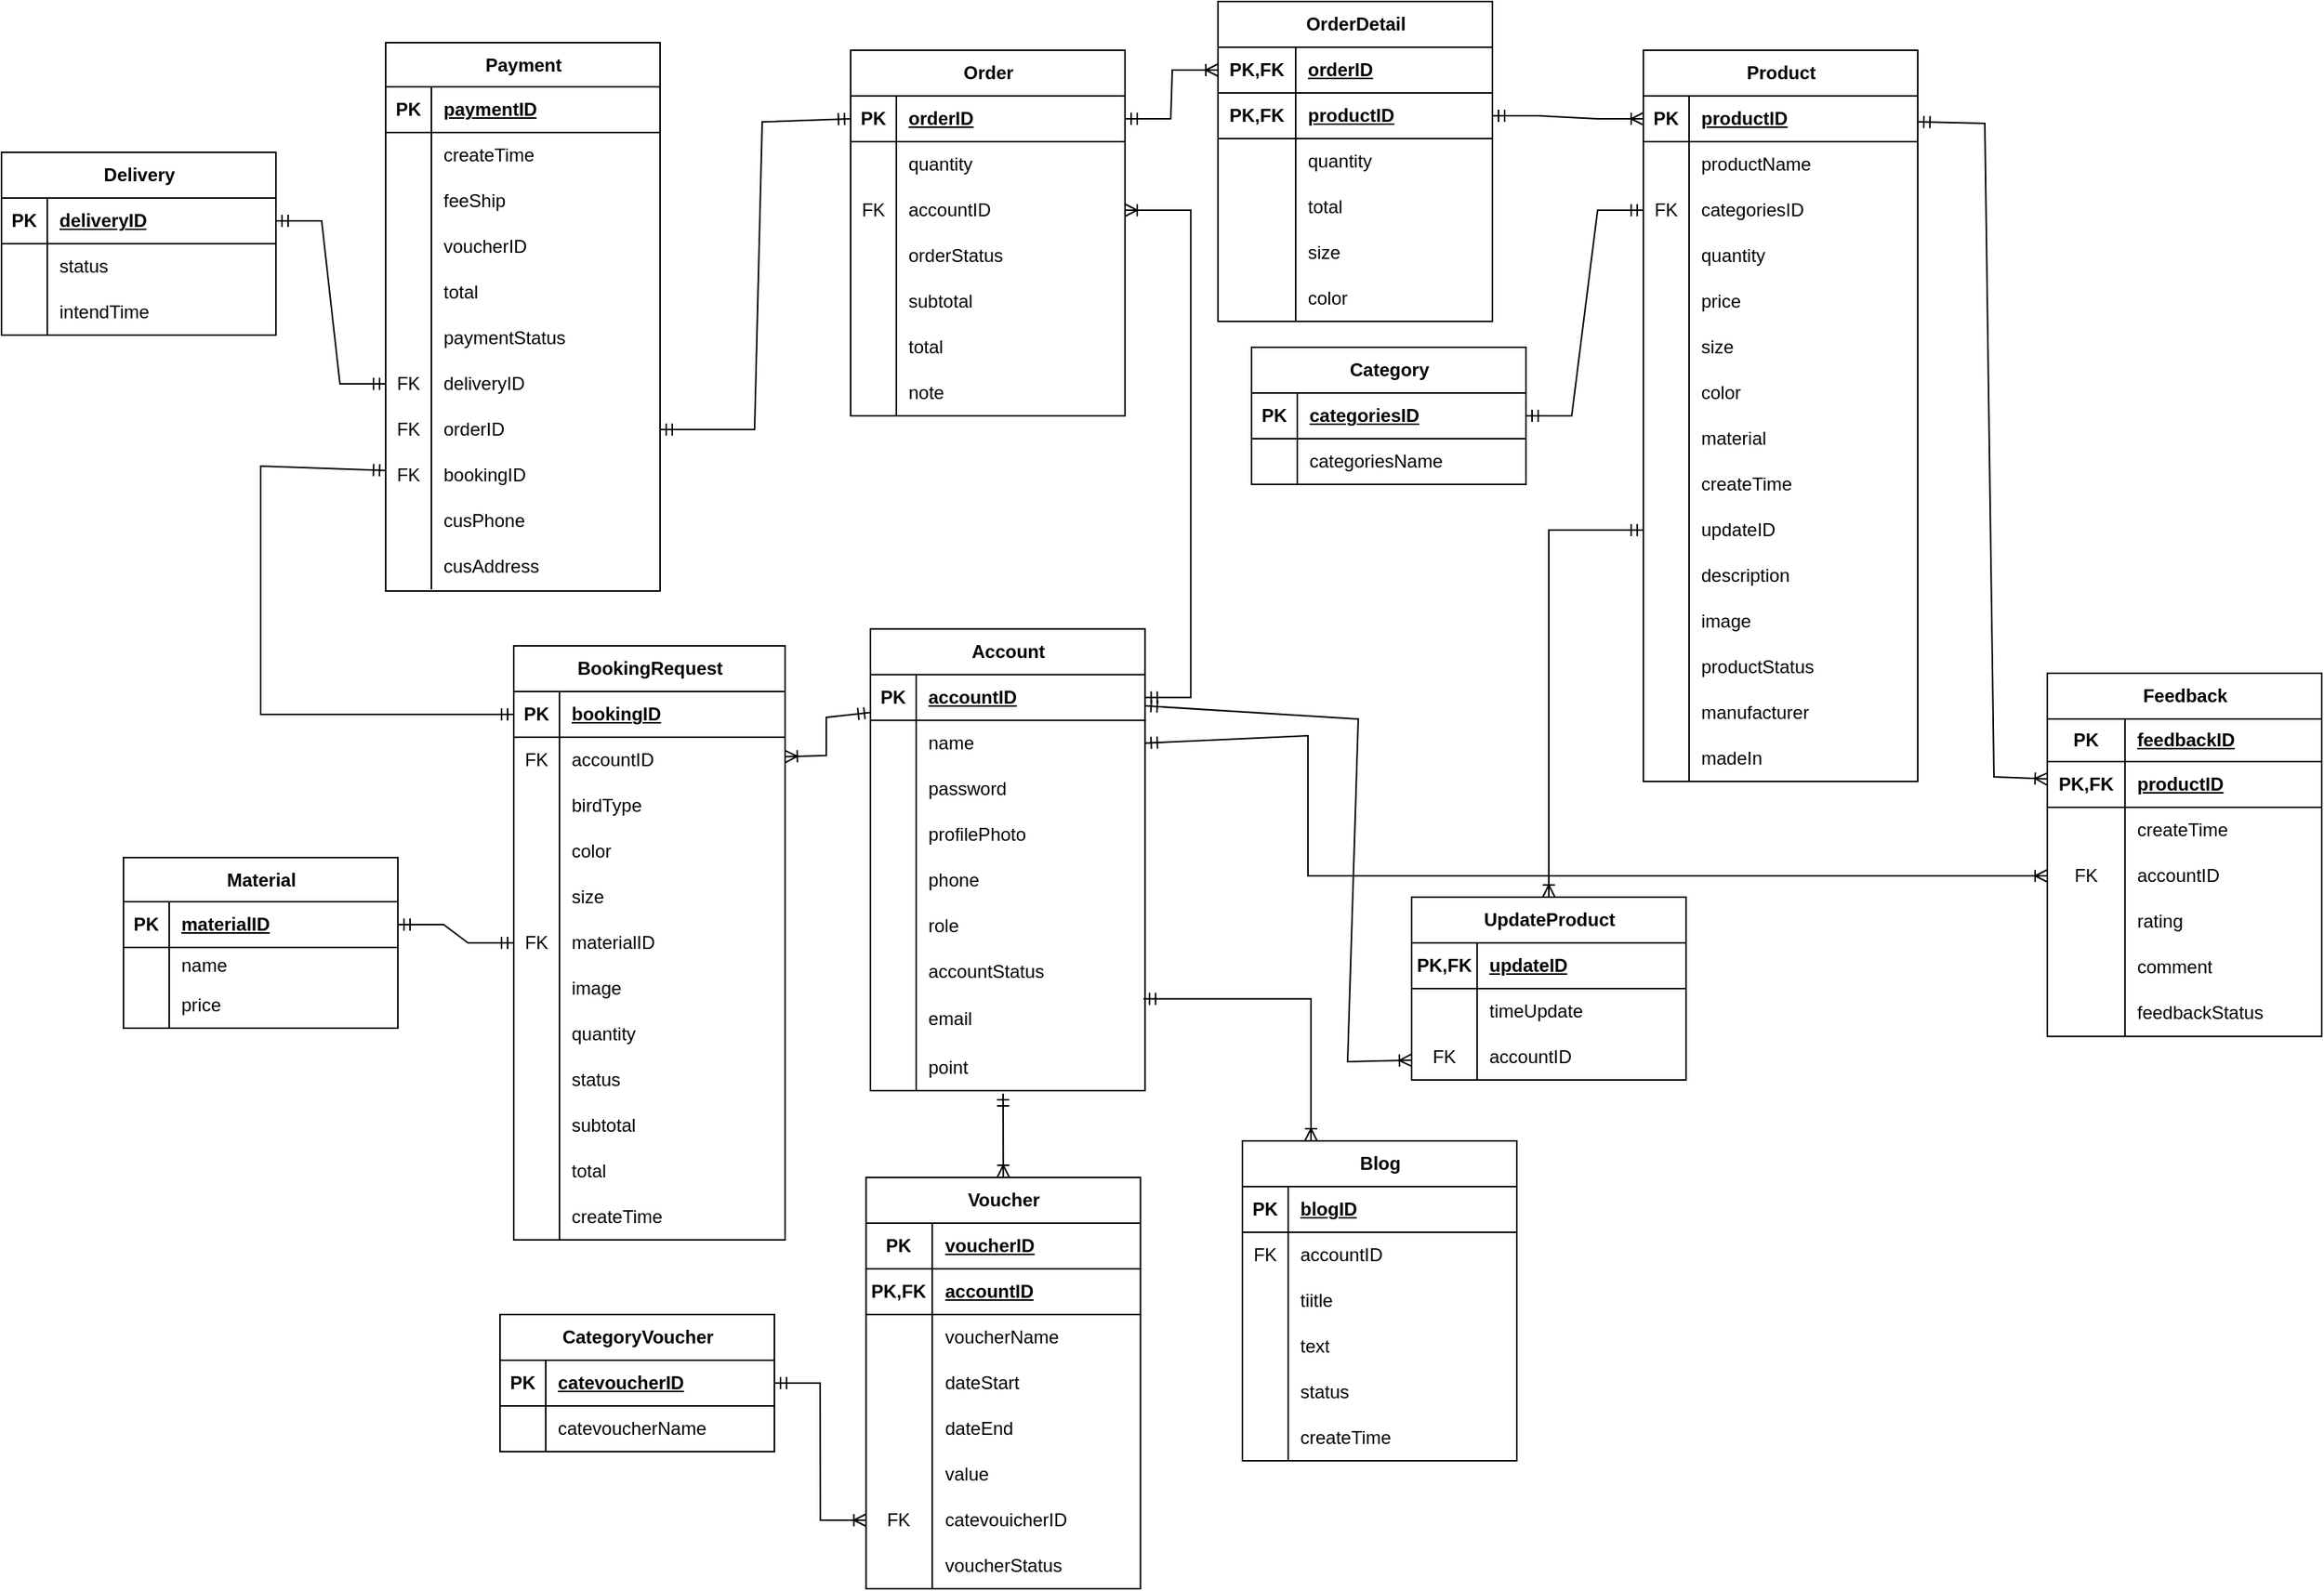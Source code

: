<mxfile version="21.6.8" type="device">
  <diagram name="Trang-1" id="pyxZIUCvIKCaS7VZZltd">
    <mxGraphModel dx="1886" dy="1706" grid="0" gridSize="10" guides="1" tooltips="1" connect="1" arrows="1" fold="1" page="1" pageScale="1" pageWidth="850" pageHeight="1100" math="0" shadow="0">
      <root>
        <mxCell id="0" />
        <mxCell id="1" parent="0" />
        <mxCell id="Tqe3TVvIQu0EyD7yZYep-1" value="Account" style="shape=table;startSize=30;container=1;collapsible=1;childLayout=tableLayout;fixedRows=1;rowLines=0;fontStyle=1;align=center;resizeLast=1;html=1;" parent="1" vertex="1">
          <mxGeometry x="293" y="409.85" width="180.15" height="303.15" as="geometry" />
        </mxCell>
        <mxCell id="Tqe3TVvIQu0EyD7yZYep-2" value="" style="shape=tableRow;horizontal=0;startSize=0;swimlaneHead=0;swimlaneBody=0;fillColor=none;collapsible=0;dropTarget=0;points=[[0,0.5],[1,0.5]];portConstraint=eastwest;top=0;left=0;right=0;bottom=1;" parent="Tqe3TVvIQu0EyD7yZYep-1" vertex="1">
          <mxGeometry y="30" width="180.15" height="30" as="geometry" />
        </mxCell>
        <mxCell id="Tqe3TVvIQu0EyD7yZYep-3" value="PK" style="shape=partialRectangle;connectable=0;fillColor=none;top=0;left=0;bottom=0;right=0;fontStyle=1;overflow=hidden;whiteSpace=wrap;html=1;" parent="Tqe3TVvIQu0EyD7yZYep-2" vertex="1">
          <mxGeometry width="30" height="30" as="geometry">
            <mxRectangle width="30" height="30" as="alternateBounds" />
          </mxGeometry>
        </mxCell>
        <mxCell id="Tqe3TVvIQu0EyD7yZYep-4" value="accountID" style="shape=partialRectangle;connectable=0;fillColor=none;top=0;left=0;bottom=0;right=0;align=left;spacingLeft=6;fontStyle=5;overflow=hidden;whiteSpace=wrap;html=1;" parent="Tqe3TVvIQu0EyD7yZYep-2" vertex="1">
          <mxGeometry x="30" width="150.15" height="30" as="geometry">
            <mxRectangle width="150.15" height="30" as="alternateBounds" />
          </mxGeometry>
        </mxCell>
        <mxCell id="Tqe3TVvIQu0EyD7yZYep-5" value="" style="shape=tableRow;horizontal=0;startSize=0;swimlaneHead=0;swimlaneBody=0;fillColor=none;collapsible=0;dropTarget=0;points=[[0,0.5],[1,0.5]];portConstraint=eastwest;top=0;left=0;right=0;bottom=0;" parent="Tqe3TVvIQu0EyD7yZYep-1" vertex="1">
          <mxGeometry y="60" width="180.15" height="30" as="geometry" />
        </mxCell>
        <mxCell id="Tqe3TVvIQu0EyD7yZYep-6" value="" style="shape=partialRectangle;connectable=0;fillColor=none;top=0;left=0;bottom=0;right=0;editable=1;overflow=hidden;whiteSpace=wrap;html=1;" parent="Tqe3TVvIQu0EyD7yZYep-5" vertex="1">
          <mxGeometry width="30" height="30" as="geometry">
            <mxRectangle width="30" height="30" as="alternateBounds" />
          </mxGeometry>
        </mxCell>
        <mxCell id="Tqe3TVvIQu0EyD7yZYep-7" value="name" style="shape=partialRectangle;connectable=0;fillColor=none;top=0;left=0;bottom=0;right=0;align=left;spacingLeft=6;overflow=hidden;whiteSpace=wrap;html=1;" parent="Tqe3TVvIQu0EyD7yZYep-5" vertex="1">
          <mxGeometry x="30" width="150.15" height="30" as="geometry">
            <mxRectangle width="150.15" height="30" as="alternateBounds" />
          </mxGeometry>
        </mxCell>
        <mxCell id="Tqe3TVvIQu0EyD7yZYep-8" value="" style="shape=tableRow;horizontal=0;startSize=0;swimlaneHead=0;swimlaneBody=0;fillColor=none;collapsible=0;dropTarget=0;points=[[0,0.5],[1,0.5]];portConstraint=eastwest;top=0;left=0;right=0;bottom=0;" parent="Tqe3TVvIQu0EyD7yZYep-1" vertex="1">
          <mxGeometry y="90" width="180.15" height="30" as="geometry" />
        </mxCell>
        <mxCell id="Tqe3TVvIQu0EyD7yZYep-9" value="" style="shape=partialRectangle;connectable=0;fillColor=none;top=0;left=0;bottom=0;right=0;editable=1;overflow=hidden;whiteSpace=wrap;html=1;" parent="Tqe3TVvIQu0EyD7yZYep-8" vertex="1">
          <mxGeometry width="30" height="30" as="geometry">
            <mxRectangle width="30" height="30" as="alternateBounds" />
          </mxGeometry>
        </mxCell>
        <mxCell id="Tqe3TVvIQu0EyD7yZYep-10" value="password" style="shape=partialRectangle;connectable=0;fillColor=none;top=0;left=0;bottom=0;right=0;align=left;spacingLeft=6;overflow=hidden;whiteSpace=wrap;html=1;" parent="Tqe3TVvIQu0EyD7yZYep-8" vertex="1">
          <mxGeometry x="30" width="150.15" height="30" as="geometry">
            <mxRectangle width="150.15" height="30" as="alternateBounds" />
          </mxGeometry>
        </mxCell>
        <mxCell id="Tqe3TVvIQu0EyD7yZYep-11" value="" style="shape=tableRow;horizontal=0;startSize=0;swimlaneHead=0;swimlaneBody=0;fillColor=none;collapsible=0;dropTarget=0;points=[[0,0.5],[1,0.5]];portConstraint=eastwest;top=0;left=0;right=0;bottom=0;" parent="Tqe3TVvIQu0EyD7yZYep-1" vertex="1">
          <mxGeometry y="120" width="180.15" height="30" as="geometry" />
        </mxCell>
        <mxCell id="Tqe3TVvIQu0EyD7yZYep-12" value="" style="shape=partialRectangle;connectable=0;fillColor=none;top=0;left=0;bottom=0;right=0;editable=1;overflow=hidden;whiteSpace=wrap;html=1;" parent="Tqe3TVvIQu0EyD7yZYep-11" vertex="1">
          <mxGeometry width="30" height="30" as="geometry">
            <mxRectangle width="30" height="30" as="alternateBounds" />
          </mxGeometry>
        </mxCell>
        <mxCell id="Tqe3TVvIQu0EyD7yZYep-13" value="profilePhoto" style="shape=partialRectangle;connectable=0;fillColor=none;top=0;left=0;bottom=0;right=0;align=left;spacingLeft=6;overflow=hidden;whiteSpace=wrap;html=1;" parent="Tqe3TVvIQu0EyD7yZYep-11" vertex="1">
          <mxGeometry x="30" width="150.15" height="30" as="geometry">
            <mxRectangle width="150.15" height="30" as="alternateBounds" />
          </mxGeometry>
        </mxCell>
        <mxCell id="Tqe3TVvIQu0EyD7yZYep-14" value="" style="shape=tableRow;horizontal=0;startSize=0;swimlaneHead=0;swimlaneBody=0;fillColor=none;collapsible=0;dropTarget=0;points=[[0,0.5],[1,0.5]];portConstraint=eastwest;top=0;left=0;right=0;bottom=0;" parent="Tqe3TVvIQu0EyD7yZYep-1" vertex="1">
          <mxGeometry y="150" width="180.15" height="30" as="geometry" />
        </mxCell>
        <mxCell id="Tqe3TVvIQu0EyD7yZYep-15" value="" style="shape=partialRectangle;connectable=0;fillColor=none;top=0;left=0;bottom=0;right=0;editable=1;overflow=hidden;whiteSpace=wrap;html=1;" parent="Tqe3TVvIQu0EyD7yZYep-14" vertex="1">
          <mxGeometry width="30" height="30" as="geometry">
            <mxRectangle width="30" height="30" as="alternateBounds" />
          </mxGeometry>
        </mxCell>
        <mxCell id="Tqe3TVvIQu0EyD7yZYep-16" value="phone" style="shape=partialRectangle;connectable=0;fillColor=none;top=0;left=0;bottom=0;right=0;align=left;spacingLeft=6;overflow=hidden;whiteSpace=wrap;html=1;" parent="Tqe3TVvIQu0EyD7yZYep-14" vertex="1">
          <mxGeometry x="30" width="150.15" height="30" as="geometry">
            <mxRectangle width="150.15" height="30" as="alternateBounds" />
          </mxGeometry>
        </mxCell>
        <mxCell id="Tqe3TVvIQu0EyD7yZYep-17" value="" style="shape=tableRow;horizontal=0;startSize=0;swimlaneHead=0;swimlaneBody=0;fillColor=none;collapsible=0;dropTarget=0;points=[[0,0.5],[1,0.5]];portConstraint=eastwest;top=0;left=0;right=0;bottom=0;" parent="Tqe3TVvIQu0EyD7yZYep-1" vertex="1">
          <mxGeometry y="180" width="180.15" height="30" as="geometry" />
        </mxCell>
        <mxCell id="Tqe3TVvIQu0EyD7yZYep-18" value="" style="shape=partialRectangle;connectable=0;fillColor=none;top=0;left=0;bottom=0;right=0;editable=1;overflow=hidden;whiteSpace=wrap;html=1;" parent="Tqe3TVvIQu0EyD7yZYep-17" vertex="1">
          <mxGeometry width="30" height="30" as="geometry">
            <mxRectangle width="30" height="30" as="alternateBounds" />
          </mxGeometry>
        </mxCell>
        <mxCell id="Tqe3TVvIQu0EyD7yZYep-19" value="role" style="shape=partialRectangle;connectable=0;fillColor=none;top=0;left=0;bottom=0;right=0;align=left;spacingLeft=6;overflow=hidden;whiteSpace=wrap;html=1;" parent="Tqe3TVvIQu0EyD7yZYep-17" vertex="1">
          <mxGeometry x="30" width="150.15" height="30" as="geometry">
            <mxRectangle width="150.15" height="30" as="alternateBounds" />
          </mxGeometry>
        </mxCell>
        <mxCell id="Tqe3TVvIQu0EyD7yZYep-20" value="" style="shape=tableRow;horizontal=0;startSize=0;swimlaneHead=0;swimlaneBody=0;fillColor=none;collapsible=0;dropTarget=0;points=[[0,0.5],[1,0.5]];portConstraint=eastwest;top=0;left=0;right=0;bottom=0;" parent="Tqe3TVvIQu0EyD7yZYep-1" vertex="1">
          <mxGeometry y="210" width="180.15" height="30" as="geometry" />
        </mxCell>
        <mxCell id="Tqe3TVvIQu0EyD7yZYep-21" value="" style="shape=partialRectangle;connectable=0;fillColor=none;top=0;left=0;bottom=0;right=0;editable=1;overflow=hidden;whiteSpace=wrap;html=1;" parent="Tqe3TVvIQu0EyD7yZYep-20" vertex="1">
          <mxGeometry width="30" height="30" as="geometry">
            <mxRectangle width="30" height="30" as="alternateBounds" />
          </mxGeometry>
        </mxCell>
        <mxCell id="Tqe3TVvIQu0EyD7yZYep-22" value="accountStatus" style="shape=partialRectangle;connectable=0;fillColor=none;top=0;left=0;bottom=0;right=0;align=left;spacingLeft=6;overflow=hidden;whiteSpace=wrap;html=1;" parent="Tqe3TVvIQu0EyD7yZYep-20" vertex="1">
          <mxGeometry x="30" width="150.15" height="30" as="geometry">
            <mxRectangle width="150.15" height="30" as="alternateBounds" />
          </mxGeometry>
        </mxCell>
        <mxCell id="DJ9ME87U0K5ULEJKeNk8-1" value="" style="shape=tableRow;horizontal=0;startSize=0;swimlaneHead=0;swimlaneBody=0;fillColor=none;collapsible=0;dropTarget=0;points=[[0,0.5],[1,0.5]];portConstraint=eastwest;top=0;left=0;right=0;bottom=0;" parent="Tqe3TVvIQu0EyD7yZYep-1" vertex="1">
          <mxGeometry y="240" width="180.15" height="33" as="geometry" />
        </mxCell>
        <mxCell id="DJ9ME87U0K5ULEJKeNk8-2" value="" style="shape=partialRectangle;connectable=0;fillColor=none;top=0;left=0;bottom=0;right=0;editable=1;overflow=hidden;whiteSpace=wrap;html=1;" parent="DJ9ME87U0K5ULEJKeNk8-1" vertex="1">
          <mxGeometry width="30" height="33" as="geometry">
            <mxRectangle width="30" height="33" as="alternateBounds" />
          </mxGeometry>
        </mxCell>
        <mxCell id="DJ9ME87U0K5ULEJKeNk8-3" value="email" style="shape=partialRectangle;connectable=0;fillColor=none;top=0;left=0;bottom=0;right=0;align=left;spacingLeft=6;overflow=hidden;whiteSpace=wrap;html=1;" parent="DJ9ME87U0K5ULEJKeNk8-1" vertex="1">
          <mxGeometry x="30" width="150.15" height="33" as="geometry">
            <mxRectangle width="150.15" height="33" as="alternateBounds" />
          </mxGeometry>
        </mxCell>
        <mxCell id="JcD8GRca0Y4Sereimufb-1" value="" style="shape=tableRow;horizontal=0;startSize=0;swimlaneHead=0;swimlaneBody=0;fillColor=none;collapsible=0;dropTarget=0;points=[[0,0.5],[1,0.5]];portConstraint=eastwest;top=0;left=0;right=0;bottom=0;" parent="Tqe3TVvIQu0EyD7yZYep-1" vertex="1">
          <mxGeometry y="273" width="180.15" height="30" as="geometry" />
        </mxCell>
        <mxCell id="JcD8GRca0Y4Sereimufb-2" value="" style="shape=partialRectangle;connectable=0;fillColor=none;top=0;left=0;bottom=0;right=0;editable=1;overflow=hidden;whiteSpace=wrap;html=1;" parent="JcD8GRca0Y4Sereimufb-1" vertex="1">
          <mxGeometry width="30" height="30" as="geometry">
            <mxRectangle width="30" height="30" as="alternateBounds" />
          </mxGeometry>
        </mxCell>
        <mxCell id="JcD8GRca0Y4Sereimufb-3" value="point" style="shape=partialRectangle;connectable=0;fillColor=none;top=0;left=0;bottom=0;right=0;align=left;spacingLeft=6;overflow=hidden;whiteSpace=wrap;html=1;" parent="JcD8GRca0Y4Sereimufb-1" vertex="1">
          <mxGeometry x="30" width="150.15" height="30" as="geometry">
            <mxRectangle width="150.15" height="30" as="alternateBounds" />
          </mxGeometry>
        </mxCell>
        <mxCell id="Tqe3TVvIQu0EyD7yZYep-23" value="Product" style="shape=table;startSize=30;container=1;collapsible=1;childLayout=tableLayout;fixedRows=1;rowLines=0;fontStyle=1;align=center;resizeLast=1;html=1;" parent="1" vertex="1">
          <mxGeometry x="800" y="30" width="180" height="480" as="geometry" />
        </mxCell>
        <mxCell id="Tqe3TVvIQu0EyD7yZYep-24" value="" style="shape=tableRow;horizontal=0;startSize=0;swimlaneHead=0;swimlaneBody=0;fillColor=none;collapsible=0;dropTarget=0;points=[[0,0.5],[1,0.5]];portConstraint=eastwest;top=0;left=0;right=0;bottom=1;" parent="Tqe3TVvIQu0EyD7yZYep-23" vertex="1">
          <mxGeometry y="30" width="180" height="30" as="geometry" />
        </mxCell>
        <mxCell id="Tqe3TVvIQu0EyD7yZYep-25" value="PK" style="shape=partialRectangle;connectable=0;fillColor=none;top=0;left=0;bottom=0;right=0;fontStyle=1;overflow=hidden;whiteSpace=wrap;html=1;" parent="Tqe3TVvIQu0EyD7yZYep-24" vertex="1">
          <mxGeometry width="30" height="30" as="geometry">
            <mxRectangle width="30" height="30" as="alternateBounds" />
          </mxGeometry>
        </mxCell>
        <mxCell id="Tqe3TVvIQu0EyD7yZYep-26" value="productID" style="shape=partialRectangle;connectable=0;fillColor=none;top=0;left=0;bottom=0;right=0;align=left;spacingLeft=6;fontStyle=5;overflow=hidden;whiteSpace=wrap;html=1;" parent="Tqe3TVvIQu0EyD7yZYep-24" vertex="1">
          <mxGeometry x="30" width="150" height="30" as="geometry">
            <mxRectangle width="150" height="30" as="alternateBounds" />
          </mxGeometry>
        </mxCell>
        <mxCell id="Tqe3TVvIQu0EyD7yZYep-27" value="" style="shape=tableRow;horizontal=0;startSize=0;swimlaneHead=0;swimlaneBody=0;fillColor=none;collapsible=0;dropTarget=0;points=[[0,0.5],[1,0.5]];portConstraint=eastwest;top=0;left=0;right=0;bottom=0;" parent="Tqe3TVvIQu0EyD7yZYep-23" vertex="1">
          <mxGeometry y="60" width="180" height="30" as="geometry" />
        </mxCell>
        <mxCell id="Tqe3TVvIQu0EyD7yZYep-28" value="" style="shape=partialRectangle;connectable=0;fillColor=none;top=0;left=0;bottom=0;right=0;editable=1;overflow=hidden;whiteSpace=wrap;html=1;" parent="Tqe3TVvIQu0EyD7yZYep-27" vertex="1">
          <mxGeometry width="30" height="30" as="geometry">
            <mxRectangle width="30" height="30" as="alternateBounds" />
          </mxGeometry>
        </mxCell>
        <mxCell id="Tqe3TVvIQu0EyD7yZYep-29" value="productName" style="shape=partialRectangle;connectable=0;fillColor=none;top=0;left=0;bottom=0;right=0;align=left;spacingLeft=6;overflow=hidden;whiteSpace=wrap;html=1;" parent="Tqe3TVvIQu0EyD7yZYep-27" vertex="1">
          <mxGeometry x="30" width="150" height="30" as="geometry">
            <mxRectangle width="150" height="30" as="alternateBounds" />
          </mxGeometry>
        </mxCell>
        <mxCell id="Tqe3TVvIQu0EyD7yZYep-30" value="" style="shape=tableRow;horizontal=0;startSize=0;swimlaneHead=0;swimlaneBody=0;fillColor=none;collapsible=0;dropTarget=0;points=[[0,0.5],[1,0.5]];portConstraint=eastwest;top=0;left=0;right=0;bottom=0;" parent="Tqe3TVvIQu0EyD7yZYep-23" vertex="1">
          <mxGeometry y="90" width="180" height="30" as="geometry" />
        </mxCell>
        <mxCell id="Tqe3TVvIQu0EyD7yZYep-31" value="FK" style="shape=partialRectangle;connectable=0;fillColor=none;top=0;left=0;bottom=0;right=0;editable=1;overflow=hidden;whiteSpace=wrap;html=1;" parent="Tqe3TVvIQu0EyD7yZYep-30" vertex="1">
          <mxGeometry width="30" height="30" as="geometry">
            <mxRectangle width="30" height="30" as="alternateBounds" />
          </mxGeometry>
        </mxCell>
        <mxCell id="Tqe3TVvIQu0EyD7yZYep-32" value="categoriesID" style="shape=partialRectangle;connectable=0;fillColor=none;top=0;left=0;bottom=0;right=0;align=left;spacingLeft=6;overflow=hidden;whiteSpace=wrap;html=1;" parent="Tqe3TVvIQu0EyD7yZYep-30" vertex="1">
          <mxGeometry x="30" width="150" height="30" as="geometry">
            <mxRectangle width="150" height="30" as="alternateBounds" />
          </mxGeometry>
        </mxCell>
        <mxCell id="Tqe3TVvIQu0EyD7yZYep-33" value="" style="shape=tableRow;horizontal=0;startSize=0;swimlaneHead=0;swimlaneBody=0;fillColor=none;collapsible=0;dropTarget=0;points=[[0,0.5],[1,0.5]];portConstraint=eastwest;top=0;left=0;right=0;bottom=0;" parent="Tqe3TVvIQu0EyD7yZYep-23" vertex="1">
          <mxGeometry y="120" width="180" height="30" as="geometry" />
        </mxCell>
        <mxCell id="Tqe3TVvIQu0EyD7yZYep-34" value="" style="shape=partialRectangle;connectable=0;fillColor=none;top=0;left=0;bottom=0;right=0;editable=1;overflow=hidden;whiteSpace=wrap;html=1;" parent="Tqe3TVvIQu0EyD7yZYep-33" vertex="1">
          <mxGeometry width="30" height="30" as="geometry">
            <mxRectangle width="30" height="30" as="alternateBounds" />
          </mxGeometry>
        </mxCell>
        <mxCell id="Tqe3TVvIQu0EyD7yZYep-35" value="quantity" style="shape=partialRectangle;connectable=0;fillColor=none;top=0;left=0;bottom=0;right=0;align=left;spacingLeft=6;overflow=hidden;whiteSpace=wrap;html=1;" parent="Tqe3TVvIQu0EyD7yZYep-33" vertex="1">
          <mxGeometry x="30" width="150" height="30" as="geometry">
            <mxRectangle width="150" height="30" as="alternateBounds" />
          </mxGeometry>
        </mxCell>
        <mxCell id="Tqe3TVvIQu0EyD7yZYep-36" value="" style="shape=tableRow;horizontal=0;startSize=0;swimlaneHead=0;swimlaneBody=0;fillColor=none;collapsible=0;dropTarget=0;points=[[0,0.5],[1,0.5]];portConstraint=eastwest;top=0;left=0;right=0;bottom=0;" parent="Tqe3TVvIQu0EyD7yZYep-23" vertex="1">
          <mxGeometry y="150" width="180" height="30" as="geometry" />
        </mxCell>
        <mxCell id="Tqe3TVvIQu0EyD7yZYep-37" value="" style="shape=partialRectangle;connectable=0;fillColor=none;top=0;left=0;bottom=0;right=0;editable=1;overflow=hidden;whiteSpace=wrap;html=1;" parent="Tqe3TVvIQu0EyD7yZYep-36" vertex="1">
          <mxGeometry width="30" height="30" as="geometry">
            <mxRectangle width="30" height="30" as="alternateBounds" />
          </mxGeometry>
        </mxCell>
        <mxCell id="Tqe3TVvIQu0EyD7yZYep-38" value="price" style="shape=partialRectangle;connectable=0;fillColor=none;top=0;left=0;bottom=0;right=0;align=left;spacingLeft=6;overflow=hidden;whiteSpace=wrap;html=1;" parent="Tqe3TVvIQu0EyD7yZYep-36" vertex="1">
          <mxGeometry x="30" width="150" height="30" as="geometry">
            <mxRectangle width="150" height="30" as="alternateBounds" />
          </mxGeometry>
        </mxCell>
        <mxCell id="Tqe3TVvIQu0EyD7yZYep-39" value="" style="shape=tableRow;horizontal=0;startSize=0;swimlaneHead=0;swimlaneBody=0;fillColor=none;collapsible=0;dropTarget=0;points=[[0,0.5],[1,0.5]];portConstraint=eastwest;top=0;left=0;right=0;bottom=0;" parent="Tqe3TVvIQu0EyD7yZYep-23" vertex="1">
          <mxGeometry y="180" width="180" height="30" as="geometry" />
        </mxCell>
        <mxCell id="Tqe3TVvIQu0EyD7yZYep-40" value="" style="shape=partialRectangle;connectable=0;fillColor=none;top=0;left=0;bottom=0;right=0;editable=1;overflow=hidden;whiteSpace=wrap;html=1;" parent="Tqe3TVvIQu0EyD7yZYep-39" vertex="1">
          <mxGeometry width="30" height="30" as="geometry">
            <mxRectangle width="30" height="30" as="alternateBounds" />
          </mxGeometry>
        </mxCell>
        <mxCell id="Tqe3TVvIQu0EyD7yZYep-41" value="size" style="shape=partialRectangle;connectable=0;fillColor=none;top=0;left=0;bottom=0;right=0;align=left;spacingLeft=6;overflow=hidden;whiteSpace=wrap;html=1;" parent="Tqe3TVvIQu0EyD7yZYep-39" vertex="1">
          <mxGeometry x="30" width="150" height="30" as="geometry">
            <mxRectangle width="150" height="30" as="alternateBounds" />
          </mxGeometry>
        </mxCell>
        <mxCell id="Tqe3TVvIQu0EyD7yZYep-144" value="" style="shape=tableRow;horizontal=0;startSize=0;swimlaneHead=0;swimlaneBody=0;fillColor=none;collapsible=0;dropTarget=0;points=[[0,0.5],[1,0.5]];portConstraint=eastwest;top=0;left=0;right=0;bottom=0;" parent="Tqe3TVvIQu0EyD7yZYep-23" vertex="1">
          <mxGeometry y="210" width="180" height="30" as="geometry" />
        </mxCell>
        <mxCell id="Tqe3TVvIQu0EyD7yZYep-145" value="" style="shape=partialRectangle;connectable=0;fillColor=none;top=0;left=0;bottom=0;right=0;editable=1;overflow=hidden;whiteSpace=wrap;html=1;" parent="Tqe3TVvIQu0EyD7yZYep-144" vertex="1">
          <mxGeometry width="30" height="30" as="geometry">
            <mxRectangle width="30" height="30" as="alternateBounds" />
          </mxGeometry>
        </mxCell>
        <mxCell id="Tqe3TVvIQu0EyD7yZYep-146" value="color" style="shape=partialRectangle;connectable=0;fillColor=none;top=0;left=0;bottom=0;right=0;align=left;spacingLeft=6;overflow=hidden;whiteSpace=wrap;html=1;" parent="Tqe3TVvIQu0EyD7yZYep-144" vertex="1">
          <mxGeometry x="30" width="150" height="30" as="geometry">
            <mxRectangle width="150" height="30" as="alternateBounds" />
          </mxGeometry>
        </mxCell>
        <mxCell id="Tqe3TVvIQu0EyD7yZYep-42" value="" style="shape=tableRow;horizontal=0;startSize=0;swimlaneHead=0;swimlaneBody=0;fillColor=none;collapsible=0;dropTarget=0;points=[[0,0.5],[1,0.5]];portConstraint=eastwest;top=0;left=0;right=0;bottom=0;" parent="Tqe3TVvIQu0EyD7yZYep-23" vertex="1">
          <mxGeometry y="240" width="180" height="30" as="geometry" />
        </mxCell>
        <mxCell id="Tqe3TVvIQu0EyD7yZYep-43" value="" style="shape=partialRectangle;connectable=0;fillColor=none;top=0;left=0;bottom=0;right=0;editable=1;overflow=hidden;whiteSpace=wrap;html=1;" parent="Tqe3TVvIQu0EyD7yZYep-42" vertex="1">
          <mxGeometry width="30" height="30" as="geometry">
            <mxRectangle width="30" height="30" as="alternateBounds" />
          </mxGeometry>
        </mxCell>
        <mxCell id="Tqe3TVvIQu0EyD7yZYep-44" value="material" style="shape=partialRectangle;connectable=0;fillColor=none;top=0;left=0;bottom=0;right=0;align=left;spacingLeft=6;overflow=hidden;whiteSpace=wrap;html=1;" parent="Tqe3TVvIQu0EyD7yZYep-42" vertex="1">
          <mxGeometry x="30" width="150" height="30" as="geometry">
            <mxRectangle width="150" height="30" as="alternateBounds" />
          </mxGeometry>
        </mxCell>
        <mxCell id="Tqe3TVvIQu0EyD7yZYep-45" value="" style="shape=tableRow;horizontal=0;startSize=0;swimlaneHead=0;swimlaneBody=0;fillColor=none;collapsible=0;dropTarget=0;points=[[0,0.5],[1,0.5]];portConstraint=eastwest;top=0;left=0;right=0;bottom=0;" parent="Tqe3TVvIQu0EyD7yZYep-23" vertex="1">
          <mxGeometry y="270" width="180" height="30" as="geometry" />
        </mxCell>
        <mxCell id="Tqe3TVvIQu0EyD7yZYep-46" value="" style="shape=partialRectangle;connectable=0;fillColor=none;top=0;left=0;bottom=0;right=0;editable=1;overflow=hidden;whiteSpace=wrap;html=1;" parent="Tqe3TVvIQu0EyD7yZYep-45" vertex="1">
          <mxGeometry width="30" height="30" as="geometry">
            <mxRectangle width="30" height="30" as="alternateBounds" />
          </mxGeometry>
        </mxCell>
        <mxCell id="Tqe3TVvIQu0EyD7yZYep-47" value="createTime" style="shape=partialRectangle;connectable=0;fillColor=none;top=0;left=0;bottom=0;right=0;align=left;spacingLeft=6;overflow=hidden;whiteSpace=wrap;html=1;" parent="Tqe3TVvIQu0EyD7yZYep-45" vertex="1">
          <mxGeometry x="30" width="150" height="30" as="geometry">
            <mxRectangle width="150" height="30" as="alternateBounds" />
          </mxGeometry>
        </mxCell>
        <mxCell id="Tqe3TVvIQu0EyD7yZYep-54" value="" style="shape=tableRow;horizontal=0;startSize=0;swimlaneHead=0;swimlaneBody=0;fillColor=none;collapsible=0;dropTarget=0;points=[[0,0.5],[1,0.5]];portConstraint=eastwest;top=0;left=0;right=0;bottom=0;" parent="Tqe3TVvIQu0EyD7yZYep-23" vertex="1">
          <mxGeometry y="300" width="180" height="30" as="geometry" />
        </mxCell>
        <mxCell id="Tqe3TVvIQu0EyD7yZYep-55" value="" style="shape=partialRectangle;connectable=0;fillColor=none;top=0;left=0;bottom=0;right=0;editable=1;overflow=hidden;whiteSpace=wrap;html=1;" parent="Tqe3TVvIQu0EyD7yZYep-54" vertex="1">
          <mxGeometry width="30" height="30" as="geometry">
            <mxRectangle width="30" height="30" as="alternateBounds" />
          </mxGeometry>
        </mxCell>
        <mxCell id="Tqe3TVvIQu0EyD7yZYep-56" value="updateID" style="shape=partialRectangle;connectable=0;fillColor=none;top=0;left=0;bottom=0;right=0;align=left;spacingLeft=6;overflow=hidden;whiteSpace=wrap;html=1;" parent="Tqe3TVvIQu0EyD7yZYep-54" vertex="1">
          <mxGeometry x="30" width="150" height="30" as="geometry">
            <mxRectangle width="150" height="30" as="alternateBounds" />
          </mxGeometry>
        </mxCell>
        <mxCell id="Tqe3TVvIQu0EyD7yZYep-70" value="" style="shape=tableRow;horizontal=0;startSize=0;swimlaneHead=0;swimlaneBody=0;fillColor=none;collapsible=0;dropTarget=0;points=[[0,0.5],[1,0.5]];portConstraint=eastwest;top=0;left=0;right=0;bottom=0;" parent="Tqe3TVvIQu0EyD7yZYep-23" vertex="1">
          <mxGeometry y="330" width="180" height="30" as="geometry" />
        </mxCell>
        <mxCell id="Tqe3TVvIQu0EyD7yZYep-71" value="" style="shape=partialRectangle;connectable=0;fillColor=none;top=0;left=0;bottom=0;right=0;editable=1;overflow=hidden;whiteSpace=wrap;html=1;" parent="Tqe3TVvIQu0EyD7yZYep-70" vertex="1">
          <mxGeometry width="30" height="30" as="geometry">
            <mxRectangle width="30" height="30" as="alternateBounds" />
          </mxGeometry>
        </mxCell>
        <mxCell id="Tqe3TVvIQu0EyD7yZYep-72" value="description" style="shape=partialRectangle;connectable=0;fillColor=none;top=0;left=0;bottom=0;right=0;align=left;spacingLeft=6;overflow=hidden;whiteSpace=wrap;html=1;" parent="Tqe3TVvIQu0EyD7yZYep-70" vertex="1">
          <mxGeometry x="30" width="150" height="30" as="geometry">
            <mxRectangle width="150" height="30" as="alternateBounds" />
          </mxGeometry>
        </mxCell>
        <mxCell id="Tqe3TVvIQu0EyD7yZYep-73" value="" style="shape=tableRow;horizontal=0;startSize=0;swimlaneHead=0;swimlaneBody=0;fillColor=none;collapsible=0;dropTarget=0;points=[[0,0.5],[1,0.5]];portConstraint=eastwest;top=0;left=0;right=0;bottom=0;" parent="Tqe3TVvIQu0EyD7yZYep-23" vertex="1">
          <mxGeometry y="360" width="180" height="30" as="geometry" />
        </mxCell>
        <mxCell id="Tqe3TVvIQu0EyD7yZYep-74" value="" style="shape=partialRectangle;connectable=0;fillColor=none;top=0;left=0;bottom=0;right=0;editable=1;overflow=hidden;whiteSpace=wrap;html=1;" parent="Tqe3TVvIQu0EyD7yZYep-73" vertex="1">
          <mxGeometry width="30" height="30" as="geometry">
            <mxRectangle width="30" height="30" as="alternateBounds" />
          </mxGeometry>
        </mxCell>
        <mxCell id="Tqe3TVvIQu0EyD7yZYep-75" value="image" style="shape=partialRectangle;connectable=0;fillColor=none;top=0;left=0;bottom=0;right=0;align=left;spacingLeft=6;overflow=hidden;whiteSpace=wrap;html=1;" parent="Tqe3TVvIQu0EyD7yZYep-73" vertex="1">
          <mxGeometry x="30" width="150" height="30" as="geometry">
            <mxRectangle width="150" height="30" as="alternateBounds" />
          </mxGeometry>
        </mxCell>
        <mxCell id="Tqe3TVvIQu0EyD7yZYep-76" value="" style="shape=tableRow;horizontal=0;startSize=0;swimlaneHead=0;swimlaneBody=0;fillColor=none;collapsible=0;dropTarget=0;points=[[0,0.5],[1,0.5]];portConstraint=eastwest;top=0;left=0;right=0;bottom=0;" parent="Tqe3TVvIQu0EyD7yZYep-23" vertex="1">
          <mxGeometry y="390" width="180" height="30" as="geometry" />
        </mxCell>
        <mxCell id="Tqe3TVvIQu0EyD7yZYep-77" value="" style="shape=partialRectangle;connectable=0;fillColor=none;top=0;left=0;bottom=0;right=0;editable=1;overflow=hidden;whiteSpace=wrap;html=1;" parent="Tqe3TVvIQu0EyD7yZYep-76" vertex="1">
          <mxGeometry width="30" height="30" as="geometry">
            <mxRectangle width="30" height="30" as="alternateBounds" />
          </mxGeometry>
        </mxCell>
        <mxCell id="Tqe3TVvIQu0EyD7yZYep-78" value="productStatus" style="shape=partialRectangle;connectable=0;fillColor=none;top=0;left=0;bottom=0;right=0;align=left;spacingLeft=6;overflow=hidden;whiteSpace=wrap;html=1;" parent="Tqe3TVvIQu0EyD7yZYep-76" vertex="1">
          <mxGeometry x="30" width="150" height="30" as="geometry">
            <mxRectangle width="150" height="30" as="alternateBounds" />
          </mxGeometry>
        </mxCell>
        <mxCell id="Tqe3TVvIQu0EyD7yZYep-79" value="" style="shape=tableRow;horizontal=0;startSize=0;swimlaneHead=0;swimlaneBody=0;fillColor=none;collapsible=0;dropTarget=0;points=[[0,0.5],[1,0.5]];portConstraint=eastwest;top=0;left=0;right=0;bottom=0;" parent="Tqe3TVvIQu0EyD7yZYep-23" vertex="1">
          <mxGeometry y="420" width="180" height="30" as="geometry" />
        </mxCell>
        <mxCell id="Tqe3TVvIQu0EyD7yZYep-80" value="" style="shape=partialRectangle;connectable=0;fillColor=none;top=0;left=0;bottom=0;right=0;editable=1;overflow=hidden;whiteSpace=wrap;html=1;" parent="Tqe3TVvIQu0EyD7yZYep-79" vertex="1">
          <mxGeometry width="30" height="30" as="geometry">
            <mxRectangle width="30" height="30" as="alternateBounds" />
          </mxGeometry>
        </mxCell>
        <mxCell id="Tqe3TVvIQu0EyD7yZYep-81" value="manufacturer" style="shape=partialRectangle;connectable=0;fillColor=none;top=0;left=0;bottom=0;right=0;align=left;spacingLeft=6;overflow=hidden;whiteSpace=wrap;html=1;" parent="Tqe3TVvIQu0EyD7yZYep-79" vertex="1">
          <mxGeometry x="30" width="150" height="30" as="geometry">
            <mxRectangle width="150" height="30" as="alternateBounds" />
          </mxGeometry>
        </mxCell>
        <mxCell id="Tqe3TVvIQu0EyD7yZYep-82" value="" style="shape=tableRow;horizontal=0;startSize=0;swimlaneHead=0;swimlaneBody=0;fillColor=none;collapsible=0;dropTarget=0;points=[[0,0.5],[1,0.5]];portConstraint=eastwest;top=0;left=0;right=0;bottom=0;" parent="Tqe3TVvIQu0EyD7yZYep-23" vertex="1">
          <mxGeometry y="450" width="180" height="30" as="geometry" />
        </mxCell>
        <mxCell id="Tqe3TVvIQu0EyD7yZYep-83" value="" style="shape=partialRectangle;connectable=0;fillColor=none;top=0;left=0;bottom=0;right=0;editable=1;overflow=hidden;whiteSpace=wrap;html=1;" parent="Tqe3TVvIQu0EyD7yZYep-82" vertex="1">
          <mxGeometry width="30" height="30" as="geometry">
            <mxRectangle width="30" height="30" as="alternateBounds" />
          </mxGeometry>
        </mxCell>
        <mxCell id="Tqe3TVvIQu0EyD7yZYep-84" value="madeIn" style="shape=partialRectangle;connectable=0;fillColor=none;top=0;left=0;bottom=0;right=0;align=left;spacingLeft=6;overflow=hidden;whiteSpace=wrap;html=1;" parent="Tqe3TVvIQu0EyD7yZYep-82" vertex="1">
          <mxGeometry x="30" width="150" height="30" as="geometry">
            <mxRectangle width="150" height="30" as="alternateBounds" />
          </mxGeometry>
        </mxCell>
        <mxCell id="Tqe3TVvIQu0EyD7yZYep-57" value="Category" style="shape=table;startSize=30;container=1;collapsible=1;childLayout=tableLayout;fixedRows=1;rowLines=0;fontStyle=1;align=center;resizeLast=1;html=1;" parent="1" vertex="1">
          <mxGeometry x="543" y="225" width="180" height="90" as="geometry" />
        </mxCell>
        <mxCell id="Tqe3TVvIQu0EyD7yZYep-58" value="" style="shape=tableRow;horizontal=0;startSize=0;swimlaneHead=0;swimlaneBody=0;fillColor=none;collapsible=0;dropTarget=0;points=[[0,0.5],[1,0.5]];portConstraint=eastwest;top=0;left=0;right=0;bottom=1;" parent="Tqe3TVvIQu0EyD7yZYep-57" vertex="1">
          <mxGeometry y="30" width="180" height="30" as="geometry" />
        </mxCell>
        <mxCell id="Tqe3TVvIQu0EyD7yZYep-59" value="PK" style="shape=partialRectangle;connectable=0;fillColor=none;top=0;left=0;bottom=0;right=0;fontStyle=1;overflow=hidden;whiteSpace=wrap;html=1;" parent="Tqe3TVvIQu0EyD7yZYep-58" vertex="1">
          <mxGeometry width="30" height="30" as="geometry">
            <mxRectangle width="30" height="30" as="alternateBounds" />
          </mxGeometry>
        </mxCell>
        <mxCell id="Tqe3TVvIQu0EyD7yZYep-60" value="categoriesID" style="shape=partialRectangle;connectable=0;fillColor=none;top=0;left=0;bottom=0;right=0;align=left;spacingLeft=6;fontStyle=5;overflow=hidden;whiteSpace=wrap;html=1;" parent="Tqe3TVvIQu0EyD7yZYep-58" vertex="1">
          <mxGeometry x="30" width="150" height="30" as="geometry">
            <mxRectangle width="150" height="30" as="alternateBounds" />
          </mxGeometry>
        </mxCell>
        <mxCell id="Tqe3TVvIQu0EyD7yZYep-61" value="" style="shape=tableRow;horizontal=0;startSize=0;swimlaneHead=0;swimlaneBody=0;fillColor=none;collapsible=0;dropTarget=0;points=[[0,0.5],[1,0.5]];portConstraint=eastwest;top=0;left=0;right=0;bottom=0;" parent="Tqe3TVvIQu0EyD7yZYep-57" vertex="1">
          <mxGeometry y="60" width="180" height="30" as="geometry" />
        </mxCell>
        <mxCell id="Tqe3TVvIQu0EyD7yZYep-62" value="" style="shape=partialRectangle;connectable=0;fillColor=none;top=0;left=0;bottom=0;right=0;editable=1;overflow=hidden;whiteSpace=wrap;html=1;" parent="Tqe3TVvIQu0EyD7yZYep-61" vertex="1">
          <mxGeometry width="30" height="30" as="geometry">
            <mxRectangle width="30" height="30" as="alternateBounds" />
          </mxGeometry>
        </mxCell>
        <mxCell id="Tqe3TVvIQu0EyD7yZYep-63" value="categoriesName" style="shape=partialRectangle;connectable=0;fillColor=none;top=0;left=0;bottom=0;right=0;align=left;spacingLeft=6;overflow=hidden;whiteSpace=wrap;html=1;" parent="Tqe3TVvIQu0EyD7yZYep-61" vertex="1">
          <mxGeometry x="30" width="150" height="30" as="geometry">
            <mxRectangle width="150" height="30" as="alternateBounds" />
          </mxGeometry>
        </mxCell>
        <mxCell id="Tqe3TVvIQu0EyD7yZYep-85" value="Order" style="shape=table;startSize=30;container=1;collapsible=1;childLayout=tableLayout;fixedRows=1;rowLines=0;fontStyle=1;align=center;resizeLast=1;html=1;" parent="1" vertex="1">
          <mxGeometry x="280" y="30" width="180" height="240" as="geometry" />
        </mxCell>
        <mxCell id="Tqe3TVvIQu0EyD7yZYep-86" value="" style="shape=tableRow;horizontal=0;startSize=0;swimlaneHead=0;swimlaneBody=0;fillColor=none;collapsible=0;dropTarget=0;points=[[0,0.5],[1,0.5]];portConstraint=eastwest;top=0;left=0;right=0;bottom=1;" parent="Tqe3TVvIQu0EyD7yZYep-85" vertex="1">
          <mxGeometry y="30" width="180" height="30" as="geometry" />
        </mxCell>
        <mxCell id="Tqe3TVvIQu0EyD7yZYep-87" value="PK" style="shape=partialRectangle;connectable=0;fillColor=none;top=0;left=0;bottom=0;right=0;fontStyle=1;overflow=hidden;whiteSpace=wrap;html=1;" parent="Tqe3TVvIQu0EyD7yZYep-86" vertex="1">
          <mxGeometry width="30" height="30" as="geometry">
            <mxRectangle width="30" height="30" as="alternateBounds" />
          </mxGeometry>
        </mxCell>
        <mxCell id="Tqe3TVvIQu0EyD7yZYep-88" value="orderID" style="shape=partialRectangle;connectable=0;fillColor=none;top=0;left=0;bottom=0;right=0;align=left;spacingLeft=6;fontStyle=5;overflow=hidden;whiteSpace=wrap;html=1;" parent="Tqe3TVvIQu0EyD7yZYep-86" vertex="1">
          <mxGeometry x="30" width="150" height="30" as="geometry">
            <mxRectangle width="150" height="30" as="alternateBounds" />
          </mxGeometry>
        </mxCell>
        <mxCell id="Tqe3TVvIQu0EyD7yZYep-89" value="" style="shape=tableRow;horizontal=0;startSize=0;swimlaneHead=0;swimlaneBody=0;fillColor=none;collapsible=0;dropTarget=0;points=[[0,0.5],[1,0.5]];portConstraint=eastwest;top=0;left=0;right=0;bottom=0;" parent="Tqe3TVvIQu0EyD7yZYep-85" vertex="1">
          <mxGeometry y="60" width="180" height="30" as="geometry" />
        </mxCell>
        <mxCell id="Tqe3TVvIQu0EyD7yZYep-90" value="" style="shape=partialRectangle;connectable=0;fillColor=none;top=0;left=0;bottom=0;right=0;editable=1;overflow=hidden;whiteSpace=wrap;html=1;" parent="Tqe3TVvIQu0EyD7yZYep-89" vertex="1">
          <mxGeometry width="30" height="30" as="geometry">
            <mxRectangle width="30" height="30" as="alternateBounds" />
          </mxGeometry>
        </mxCell>
        <mxCell id="Tqe3TVvIQu0EyD7yZYep-91" value="quantity" style="shape=partialRectangle;connectable=0;fillColor=none;top=0;left=0;bottom=0;right=0;align=left;spacingLeft=6;overflow=hidden;whiteSpace=wrap;html=1;" parent="Tqe3TVvIQu0EyD7yZYep-89" vertex="1">
          <mxGeometry x="30" width="150" height="30" as="geometry">
            <mxRectangle width="150" height="30" as="alternateBounds" />
          </mxGeometry>
        </mxCell>
        <mxCell id="Tqe3TVvIQu0EyD7yZYep-92" value="" style="shape=tableRow;horizontal=0;startSize=0;swimlaneHead=0;swimlaneBody=0;fillColor=none;collapsible=0;dropTarget=0;points=[[0,0.5],[1,0.5]];portConstraint=eastwest;top=0;left=0;right=0;bottom=0;" parent="Tqe3TVvIQu0EyD7yZYep-85" vertex="1">
          <mxGeometry y="90" width="180" height="30" as="geometry" />
        </mxCell>
        <mxCell id="Tqe3TVvIQu0EyD7yZYep-93" value="FK" style="shape=partialRectangle;connectable=0;fillColor=none;top=0;left=0;bottom=0;right=0;editable=1;overflow=hidden;whiteSpace=wrap;html=1;" parent="Tqe3TVvIQu0EyD7yZYep-92" vertex="1">
          <mxGeometry width="30" height="30" as="geometry">
            <mxRectangle width="30" height="30" as="alternateBounds" />
          </mxGeometry>
        </mxCell>
        <mxCell id="Tqe3TVvIQu0EyD7yZYep-94" value="accountID" style="shape=partialRectangle;connectable=0;fillColor=none;top=0;left=0;bottom=0;right=0;align=left;spacingLeft=6;overflow=hidden;whiteSpace=wrap;html=1;" parent="Tqe3TVvIQu0EyD7yZYep-92" vertex="1">
          <mxGeometry x="30" width="150" height="30" as="geometry">
            <mxRectangle width="150" height="30" as="alternateBounds" />
          </mxGeometry>
        </mxCell>
        <mxCell id="Tqe3TVvIQu0EyD7yZYep-95" value="" style="shape=tableRow;horizontal=0;startSize=0;swimlaneHead=0;swimlaneBody=0;fillColor=none;collapsible=0;dropTarget=0;points=[[0,0.5],[1,0.5]];portConstraint=eastwest;top=0;left=0;right=0;bottom=0;" parent="Tqe3TVvIQu0EyD7yZYep-85" vertex="1">
          <mxGeometry y="120" width="180" height="30" as="geometry" />
        </mxCell>
        <mxCell id="Tqe3TVvIQu0EyD7yZYep-96" value="" style="shape=partialRectangle;connectable=0;fillColor=none;top=0;left=0;bottom=0;right=0;editable=1;overflow=hidden;whiteSpace=wrap;html=1;" parent="Tqe3TVvIQu0EyD7yZYep-95" vertex="1">
          <mxGeometry width="30" height="30" as="geometry">
            <mxRectangle width="30" height="30" as="alternateBounds" />
          </mxGeometry>
        </mxCell>
        <mxCell id="Tqe3TVvIQu0EyD7yZYep-97" value="orderStatus" style="shape=partialRectangle;connectable=0;fillColor=none;top=0;left=0;bottom=0;right=0;align=left;spacingLeft=6;overflow=hidden;whiteSpace=wrap;html=1;" parent="Tqe3TVvIQu0EyD7yZYep-95" vertex="1">
          <mxGeometry x="30" width="150" height="30" as="geometry">
            <mxRectangle width="150" height="30" as="alternateBounds" />
          </mxGeometry>
        </mxCell>
        <mxCell id="Tqe3TVvIQu0EyD7yZYep-98" value="" style="shape=tableRow;horizontal=0;startSize=0;swimlaneHead=0;swimlaneBody=0;fillColor=none;collapsible=0;dropTarget=0;points=[[0,0.5],[1,0.5]];portConstraint=eastwest;top=0;left=0;right=0;bottom=0;" parent="Tqe3TVvIQu0EyD7yZYep-85" vertex="1">
          <mxGeometry y="150" width="180" height="30" as="geometry" />
        </mxCell>
        <mxCell id="Tqe3TVvIQu0EyD7yZYep-99" value="" style="shape=partialRectangle;connectable=0;fillColor=none;top=0;left=0;bottom=0;right=0;editable=1;overflow=hidden;whiteSpace=wrap;html=1;" parent="Tqe3TVvIQu0EyD7yZYep-98" vertex="1">
          <mxGeometry width="30" height="30" as="geometry">
            <mxRectangle width="30" height="30" as="alternateBounds" />
          </mxGeometry>
        </mxCell>
        <mxCell id="Tqe3TVvIQu0EyD7yZYep-100" value="subtotal" style="shape=partialRectangle;connectable=0;fillColor=none;top=0;left=0;bottom=0;right=0;align=left;spacingLeft=6;overflow=hidden;whiteSpace=wrap;html=1;" parent="Tqe3TVvIQu0EyD7yZYep-98" vertex="1">
          <mxGeometry x="30" width="150" height="30" as="geometry">
            <mxRectangle width="150" height="30" as="alternateBounds" />
          </mxGeometry>
        </mxCell>
        <mxCell id="Tqe3TVvIQu0EyD7yZYep-147" value="" style="shape=tableRow;horizontal=0;startSize=0;swimlaneHead=0;swimlaneBody=0;fillColor=none;collapsible=0;dropTarget=0;points=[[0,0.5],[1,0.5]];portConstraint=eastwest;top=0;left=0;right=0;bottom=0;" parent="Tqe3TVvIQu0EyD7yZYep-85" vertex="1">
          <mxGeometry y="180" width="180" height="30" as="geometry" />
        </mxCell>
        <mxCell id="Tqe3TVvIQu0EyD7yZYep-148" value="" style="shape=partialRectangle;connectable=0;fillColor=none;top=0;left=0;bottom=0;right=0;editable=1;overflow=hidden;whiteSpace=wrap;html=1;" parent="Tqe3TVvIQu0EyD7yZYep-147" vertex="1">
          <mxGeometry width="30" height="30" as="geometry">
            <mxRectangle width="30" height="30" as="alternateBounds" />
          </mxGeometry>
        </mxCell>
        <mxCell id="Tqe3TVvIQu0EyD7yZYep-149" value="total" style="shape=partialRectangle;connectable=0;fillColor=none;top=0;left=0;bottom=0;right=0;align=left;spacingLeft=6;overflow=hidden;whiteSpace=wrap;html=1;" parent="Tqe3TVvIQu0EyD7yZYep-147" vertex="1">
          <mxGeometry x="30" width="150" height="30" as="geometry">
            <mxRectangle width="150" height="30" as="alternateBounds" />
          </mxGeometry>
        </mxCell>
        <mxCell id="Tqe3TVvIQu0EyD7yZYep-150" value="" style="shape=tableRow;horizontal=0;startSize=0;swimlaneHead=0;swimlaneBody=0;fillColor=none;collapsible=0;dropTarget=0;points=[[0,0.5],[1,0.5]];portConstraint=eastwest;top=0;left=0;right=0;bottom=0;" parent="Tqe3TVvIQu0EyD7yZYep-85" vertex="1">
          <mxGeometry y="210" width="180" height="30" as="geometry" />
        </mxCell>
        <mxCell id="Tqe3TVvIQu0EyD7yZYep-151" value="" style="shape=partialRectangle;connectable=0;fillColor=none;top=0;left=0;bottom=0;right=0;editable=1;overflow=hidden;whiteSpace=wrap;html=1;" parent="Tqe3TVvIQu0EyD7yZYep-150" vertex="1">
          <mxGeometry width="30" height="30" as="geometry">
            <mxRectangle width="30" height="30" as="alternateBounds" />
          </mxGeometry>
        </mxCell>
        <mxCell id="Tqe3TVvIQu0EyD7yZYep-152" value="note" style="shape=partialRectangle;connectable=0;fillColor=none;top=0;left=0;bottom=0;right=0;align=left;spacingLeft=6;overflow=hidden;whiteSpace=wrap;html=1;" parent="Tqe3TVvIQu0EyD7yZYep-150" vertex="1">
          <mxGeometry x="30" width="150" height="30" as="geometry">
            <mxRectangle width="150" height="30" as="alternateBounds" />
          </mxGeometry>
        </mxCell>
        <mxCell id="Tqe3TVvIQu0EyD7yZYep-153" value="OrderDetail" style="shape=table;startSize=30;container=1;collapsible=1;childLayout=tableLayout;fixedRows=1;rowLines=0;fontStyle=1;align=center;resizeLast=1;html=1;" parent="1" vertex="1">
          <mxGeometry x="521" y="-2" width="180" height="210" as="geometry" />
        </mxCell>
        <mxCell id="Tqe3TVvIQu0EyD7yZYep-154" value="" style="shape=tableRow;horizontal=0;startSize=0;swimlaneHead=0;swimlaneBody=0;fillColor=none;collapsible=0;dropTarget=0;points=[[0,0.5],[1,0.5]];portConstraint=eastwest;top=0;left=0;right=0;bottom=1;" parent="Tqe3TVvIQu0EyD7yZYep-153" vertex="1">
          <mxGeometry y="30" width="180" height="30" as="geometry" />
        </mxCell>
        <mxCell id="Tqe3TVvIQu0EyD7yZYep-155" value="PK,FK" style="shape=partialRectangle;connectable=0;fillColor=none;top=0;left=0;bottom=0;right=0;fontStyle=1;overflow=hidden;whiteSpace=wrap;html=1;" parent="Tqe3TVvIQu0EyD7yZYep-154" vertex="1">
          <mxGeometry width="50.95" height="30" as="geometry">
            <mxRectangle width="50.95" height="30" as="alternateBounds" />
          </mxGeometry>
        </mxCell>
        <mxCell id="Tqe3TVvIQu0EyD7yZYep-156" value="orderID" style="shape=partialRectangle;connectable=0;fillColor=none;top=0;left=0;bottom=0;right=0;align=left;spacingLeft=6;fontStyle=5;overflow=hidden;whiteSpace=wrap;html=1;" parent="Tqe3TVvIQu0EyD7yZYep-154" vertex="1">
          <mxGeometry x="50.95" width="129.05" height="30" as="geometry">
            <mxRectangle width="129.05" height="30" as="alternateBounds" />
          </mxGeometry>
        </mxCell>
        <mxCell id="Tqe3TVvIQu0EyD7yZYep-166" value="" style="shape=tableRow;horizontal=0;startSize=0;swimlaneHead=0;swimlaneBody=0;fillColor=none;collapsible=0;dropTarget=0;points=[[0,0.5],[1,0.5]];portConstraint=eastwest;top=0;left=0;right=0;bottom=1;" parent="Tqe3TVvIQu0EyD7yZYep-153" vertex="1">
          <mxGeometry y="60" width="180" height="30" as="geometry" />
        </mxCell>
        <mxCell id="Tqe3TVvIQu0EyD7yZYep-167" value="PK,FK" style="shape=partialRectangle;connectable=0;fillColor=none;top=0;left=0;bottom=0;right=0;fontStyle=1;overflow=hidden;whiteSpace=wrap;html=1;" parent="Tqe3TVvIQu0EyD7yZYep-166" vertex="1">
          <mxGeometry width="50.95" height="30" as="geometry">
            <mxRectangle width="50.95" height="30" as="alternateBounds" />
          </mxGeometry>
        </mxCell>
        <mxCell id="Tqe3TVvIQu0EyD7yZYep-168" value="productID" style="shape=partialRectangle;connectable=0;fillColor=none;top=0;left=0;bottom=0;right=0;align=left;spacingLeft=6;fontStyle=5;overflow=hidden;whiteSpace=wrap;html=1;" parent="Tqe3TVvIQu0EyD7yZYep-166" vertex="1">
          <mxGeometry x="50.95" width="129.05" height="30" as="geometry">
            <mxRectangle width="129.05" height="30" as="alternateBounds" />
          </mxGeometry>
        </mxCell>
        <mxCell id="Tqe3TVvIQu0EyD7yZYep-157" value="" style="shape=tableRow;horizontal=0;startSize=0;swimlaneHead=0;swimlaneBody=0;fillColor=none;collapsible=0;dropTarget=0;points=[[0,0.5],[1,0.5]];portConstraint=eastwest;top=0;left=0;right=0;bottom=0;" parent="Tqe3TVvIQu0EyD7yZYep-153" vertex="1">
          <mxGeometry y="90" width="180" height="30" as="geometry" />
        </mxCell>
        <mxCell id="Tqe3TVvIQu0EyD7yZYep-158" value="" style="shape=partialRectangle;connectable=0;fillColor=none;top=0;left=0;bottom=0;right=0;editable=1;overflow=hidden;whiteSpace=wrap;html=1;" parent="Tqe3TVvIQu0EyD7yZYep-157" vertex="1">
          <mxGeometry width="50.95" height="30" as="geometry">
            <mxRectangle width="50.95" height="30" as="alternateBounds" />
          </mxGeometry>
        </mxCell>
        <mxCell id="Tqe3TVvIQu0EyD7yZYep-159" value="quantity" style="shape=partialRectangle;connectable=0;fillColor=none;top=0;left=0;bottom=0;right=0;align=left;spacingLeft=6;overflow=hidden;whiteSpace=wrap;html=1;" parent="Tqe3TVvIQu0EyD7yZYep-157" vertex="1">
          <mxGeometry x="50.95" width="129.05" height="30" as="geometry">
            <mxRectangle width="129.05" height="30" as="alternateBounds" />
          </mxGeometry>
        </mxCell>
        <mxCell id="Tqe3TVvIQu0EyD7yZYep-160" value="" style="shape=tableRow;horizontal=0;startSize=0;swimlaneHead=0;swimlaneBody=0;fillColor=none;collapsible=0;dropTarget=0;points=[[0,0.5],[1,0.5]];portConstraint=eastwest;top=0;left=0;right=0;bottom=0;" parent="Tqe3TVvIQu0EyD7yZYep-153" vertex="1">
          <mxGeometry y="120" width="180" height="30" as="geometry" />
        </mxCell>
        <mxCell id="Tqe3TVvIQu0EyD7yZYep-161" value="" style="shape=partialRectangle;connectable=0;fillColor=none;top=0;left=0;bottom=0;right=0;editable=1;overflow=hidden;whiteSpace=wrap;html=1;" parent="Tqe3TVvIQu0EyD7yZYep-160" vertex="1">
          <mxGeometry width="50.95" height="30" as="geometry">
            <mxRectangle width="50.95" height="30" as="alternateBounds" />
          </mxGeometry>
        </mxCell>
        <mxCell id="Tqe3TVvIQu0EyD7yZYep-162" value="total" style="shape=partialRectangle;connectable=0;fillColor=none;top=0;left=0;bottom=0;right=0;align=left;spacingLeft=6;overflow=hidden;whiteSpace=wrap;html=1;" parent="Tqe3TVvIQu0EyD7yZYep-160" vertex="1">
          <mxGeometry x="50.95" width="129.05" height="30" as="geometry">
            <mxRectangle width="129.05" height="30" as="alternateBounds" />
          </mxGeometry>
        </mxCell>
        <mxCell id="JcD8GRca0Y4Sereimufb-17" value="" style="shape=tableRow;horizontal=0;startSize=0;swimlaneHead=0;swimlaneBody=0;fillColor=none;collapsible=0;dropTarget=0;points=[[0,0.5],[1,0.5]];portConstraint=eastwest;top=0;left=0;right=0;bottom=0;" parent="Tqe3TVvIQu0EyD7yZYep-153" vertex="1">
          <mxGeometry y="150" width="180" height="30" as="geometry" />
        </mxCell>
        <mxCell id="JcD8GRca0Y4Sereimufb-18" value="" style="shape=partialRectangle;connectable=0;fillColor=none;top=0;left=0;bottom=0;right=0;editable=1;overflow=hidden;whiteSpace=wrap;html=1;" parent="JcD8GRca0Y4Sereimufb-17" vertex="1">
          <mxGeometry width="50.95" height="30" as="geometry">
            <mxRectangle width="50.95" height="30" as="alternateBounds" />
          </mxGeometry>
        </mxCell>
        <mxCell id="JcD8GRca0Y4Sereimufb-19" value="size" style="shape=partialRectangle;connectable=0;fillColor=none;top=0;left=0;bottom=0;right=0;align=left;spacingLeft=6;overflow=hidden;whiteSpace=wrap;html=1;" parent="JcD8GRca0Y4Sereimufb-17" vertex="1">
          <mxGeometry x="50.95" width="129.05" height="30" as="geometry">
            <mxRectangle width="129.05" height="30" as="alternateBounds" />
          </mxGeometry>
        </mxCell>
        <mxCell id="JcD8GRca0Y4Sereimufb-20" value="" style="shape=tableRow;horizontal=0;startSize=0;swimlaneHead=0;swimlaneBody=0;fillColor=none;collapsible=0;dropTarget=0;points=[[0,0.5],[1,0.5]];portConstraint=eastwest;top=0;left=0;right=0;bottom=0;" parent="Tqe3TVvIQu0EyD7yZYep-153" vertex="1">
          <mxGeometry y="180" width="180" height="30" as="geometry" />
        </mxCell>
        <mxCell id="JcD8GRca0Y4Sereimufb-21" value="" style="shape=partialRectangle;connectable=0;fillColor=none;top=0;left=0;bottom=0;right=0;editable=1;overflow=hidden;whiteSpace=wrap;html=1;" parent="JcD8GRca0Y4Sereimufb-20" vertex="1">
          <mxGeometry width="50.95" height="30" as="geometry">
            <mxRectangle width="50.95" height="30" as="alternateBounds" />
          </mxGeometry>
        </mxCell>
        <mxCell id="JcD8GRca0Y4Sereimufb-22" value="color" style="shape=partialRectangle;connectable=0;fillColor=none;top=0;left=0;bottom=0;right=0;align=left;spacingLeft=6;overflow=hidden;whiteSpace=wrap;html=1;" parent="JcD8GRca0Y4Sereimufb-20" vertex="1">
          <mxGeometry x="50.95" width="129.05" height="30" as="geometry">
            <mxRectangle width="129.05" height="30" as="alternateBounds" />
          </mxGeometry>
        </mxCell>
        <mxCell id="Tqe3TVvIQu0EyD7yZYep-169" value="" style="edgeStyle=entityRelationEdgeStyle;fontSize=12;html=1;endArrow=ERoneToMany;startArrow=ERmandOne;rounded=0;" parent="1" source="Tqe3TVvIQu0EyD7yZYep-2" target="Tqe3TVvIQu0EyD7yZYep-92" edge="1">
          <mxGeometry width="100" height="100" relative="1" as="geometry">
            <mxPoint x="500" y="290" as="sourcePoint" />
            <mxPoint x="600" y="190" as="targetPoint" />
          </mxGeometry>
        </mxCell>
        <mxCell id="Tqe3TVvIQu0EyD7yZYep-170" value="" style="edgeStyle=entityRelationEdgeStyle;fontSize=12;html=1;endArrow=ERoneToMany;startArrow=ERmandOne;rounded=0;" parent="1" source="Tqe3TVvIQu0EyD7yZYep-86" target="Tqe3TVvIQu0EyD7yZYep-154" edge="1">
          <mxGeometry width="100" height="100" relative="1" as="geometry">
            <mxPoint x="500" y="290" as="sourcePoint" />
            <mxPoint x="600" y="190" as="targetPoint" />
          </mxGeometry>
        </mxCell>
        <mxCell id="Tqe3TVvIQu0EyD7yZYep-171" value="" style="edgeStyle=entityRelationEdgeStyle;fontSize=12;html=1;endArrow=ERoneToMany;rounded=0;startArrow=ERmandOne;startFill=0;" parent="1" source="Tqe3TVvIQu0EyD7yZYep-166" target="Tqe3TVvIQu0EyD7yZYep-24" edge="1">
          <mxGeometry width="100" height="100" relative="1" as="geometry">
            <mxPoint x="500" y="290" as="sourcePoint" />
            <mxPoint x="600" y="190" as="targetPoint" />
          </mxGeometry>
        </mxCell>
        <mxCell id="Tqe3TVvIQu0EyD7yZYep-172" value="" style="edgeStyle=entityRelationEdgeStyle;fontSize=12;html=1;endArrow=ERmandOne;startArrow=ERmandOne;rounded=0;" parent="1" source="Tqe3TVvIQu0EyD7yZYep-58" target="Tqe3TVvIQu0EyD7yZYep-30" edge="1">
          <mxGeometry width="100" height="100" relative="1" as="geometry">
            <mxPoint x="500" y="290" as="sourcePoint" />
            <mxPoint x="600" y="190" as="targetPoint" />
          </mxGeometry>
        </mxCell>
        <mxCell id="Tqe3TVvIQu0EyD7yZYep-173" value="Payment" style="shape=table;startSize=29;container=1;collapsible=1;childLayout=tableLayout;fixedRows=1;rowLines=0;fontStyle=1;align=center;resizeLast=1;html=1;" parent="1" vertex="1">
          <mxGeometry x="-25" y="25" width="180" height="360" as="geometry" />
        </mxCell>
        <mxCell id="Tqe3TVvIQu0EyD7yZYep-174" value="" style="shape=tableRow;horizontal=0;startSize=0;swimlaneHead=0;swimlaneBody=0;fillColor=none;collapsible=0;dropTarget=0;points=[[0,0.5],[1,0.5]];portConstraint=eastwest;top=0;left=0;right=0;bottom=1;" parent="Tqe3TVvIQu0EyD7yZYep-173" vertex="1">
          <mxGeometry y="29" width="180" height="30" as="geometry" />
        </mxCell>
        <mxCell id="Tqe3TVvIQu0EyD7yZYep-175" value="PK" style="shape=partialRectangle;connectable=0;fillColor=none;top=0;left=0;bottom=0;right=0;fontStyle=1;overflow=hidden;whiteSpace=wrap;html=1;" parent="Tqe3TVvIQu0EyD7yZYep-174" vertex="1">
          <mxGeometry width="30" height="30" as="geometry">
            <mxRectangle width="30" height="30" as="alternateBounds" />
          </mxGeometry>
        </mxCell>
        <mxCell id="Tqe3TVvIQu0EyD7yZYep-176" value="paymentID" style="shape=partialRectangle;connectable=0;fillColor=none;top=0;left=0;bottom=0;right=0;align=left;spacingLeft=6;fontStyle=5;overflow=hidden;whiteSpace=wrap;html=1;" parent="Tqe3TVvIQu0EyD7yZYep-174" vertex="1">
          <mxGeometry x="30" width="150" height="30" as="geometry">
            <mxRectangle width="150" height="30" as="alternateBounds" />
          </mxGeometry>
        </mxCell>
        <mxCell id="Tqe3TVvIQu0EyD7yZYep-177" value="" style="shape=tableRow;horizontal=0;startSize=0;swimlaneHead=0;swimlaneBody=0;fillColor=none;collapsible=0;dropTarget=0;points=[[0,0.5],[1,0.5]];portConstraint=eastwest;top=0;left=0;right=0;bottom=0;" parent="Tqe3TVvIQu0EyD7yZYep-173" vertex="1">
          <mxGeometry y="59" width="180" height="30" as="geometry" />
        </mxCell>
        <mxCell id="Tqe3TVvIQu0EyD7yZYep-178" value="" style="shape=partialRectangle;connectable=0;fillColor=none;top=0;left=0;bottom=0;right=0;editable=1;overflow=hidden;whiteSpace=wrap;html=1;" parent="Tqe3TVvIQu0EyD7yZYep-177" vertex="1">
          <mxGeometry width="30" height="30" as="geometry">
            <mxRectangle width="30" height="30" as="alternateBounds" />
          </mxGeometry>
        </mxCell>
        <mxCell id="Tqe3TVvIQu0EyD7yZYep-179" value="createTime" style="shape=partialRectangle;connectable=0;fillColor=none;top=0;left=0;bottom=0;right=0;align=left;spacingLeft=6;overflow=hidden;whiteSpace=wrap;html=1;" parent="Tqe3TVvIQu0EyD7yZYep-177" vertex="1">
          <mxGeometry x="30" width="150" height="30" as="geometry">
            <mxRectangle width="150" height="30" as="alternateBounds" />
          </mxGeometry>
        </mxCell>
        <mxCell id="MDauNFDRDXpXZ2EO1rvp-1" value="" style="shape=tableRow;horizontal=0;startSize=0;swimlaneHead=0;swimlaneBody=0;fillColor=none;collapsible=0;dropTarget=0;points=[[0,0.5],[1,0.5]];portConstraint=eastwest;top=0;left=0;right=0;bottom=0;" parent="Tqe3TVvIQu0EyD7yZYep-173" vertex="1">
          <mxGeometry y="89" width="180" height="30" as="geometry" />
        </mxCell>
        <mxCell id="MDauNFDRDXpXZ2EO1rvp-2" value="" style="shape=partialRectangle;connectable=0;fillColor=none;top=0;left=0;bottom=0;right=0;editable=1;overflow=hidden;whiteSpace=wrap;html=1;" parent="MDauNFDRDXpXZ2EO1rvp-1" vertex="1">
          <mxGeometry width="30" height="30" as="geometry">
            <mxRectangle width="30" height="30" as="alternateBounds" />
          </mxGeometry>
        </mxCell>
        <mxCell id="MDauNFDRDXpXZ2EO1rvp-3" value="feeShip" style="shape=partialRectangle;connectable=0;fillColor=none;top=0;left=0;bottom=0;right=0;align=left;spacingLeft=6;overflow=hidden;whiteSpace=wrap;html=1;" parent="MDauNFDRDXpXZ2EO1rvp-1" vertex="1">
          <mxGeometry x="30" width="150" height="30" as="geometry">
            <mxRectangle width="150" height="30" as="alternateBounds" />
          </mxGeometry>
        </mxCell>
        <mxCell id="MDauNFDRDXpXZ2EO1rvp-4" value="" style="shape=tableRow;horizontal=0;startSize=0;swimlaneHead=0;swimlaneBody=0;fillColor=none;collapsible=0;dropTarget=0;points=[[0,0.5],[1,0.5]];portConstraint=eastwest;top=0;left=0;right=0;bottom=0;" parent="Tqe3TVvIQu0EyD7yZYep-173" vertex="1">
          <mxGeometry y="119" width="180" height="30" as="geometry" />
        </mxCell>
        <mxCell id="MDauNFDRDXpXZ2EO1rvp-5" value="" style="shape=partialRectangle;connectable=0;fillColor=none;top=0;left=0;bottom=0;right=0;editable=1;overflow=hidden;whiteSpace=wrap;html=1;" parent="MDauNFDRDXpXZ2EO1rvp-4" vertex="1">
          <mxGeometry width="30" height="30" as="geometry">
            <mxRectangle width="30" height="30" as="alternateBounds" />
          </mxGeometry>
        </mxCell>
        <mxCell id="MDauNFDRDXpXZ2EO1rvp-6" value="voucherID" style="shape=partialRectangle;connectable=0;fillColor=none;top=0;left=0;bottom=0;right=0;align=left;spacingLeft=6;overflow=hidden;whiteSpace=wrap;html=1;" parent="MDauNFDRDXpXZ2EO1rvp-4" vertex="1">
          <mxGeometry x="30" width="150" height="30" as="geometry">
            <mxRectangle width="150" height="30" as="alternateBounds" />
          </mxGeometry>
        </mxCell>
        <mxCell id="Tqe3TVvIQu0EyD7yZYep-180" value="" style="shape=tableRow;horizontal=0;startSize=0;swimlaneHead=0;swimlaneBody=0;fillColor=none;collapsible=0;dropTarget=0;points=[[0,0.5],[1,0.5]];portConstraint=eastwest;top=0;left=0;right=0;bottom=0;" parent="Tqe3TVvIQu0EyD7yZYep-173" vertex="1">
          <mxGeometry y="149" width="180" height="30" as="geometry" />
        </mxCell>
        <mxCell id="Tqe3TVvIQu0EyD7yZYep-181" value="" style="shape=partialRectangle;connectable=0;fillColor=none;top=0;left=0;bottom=0;right=0;editable=1;overflow=hidden;whiteSpace=wrap;html=1;" parent="Tqe3TVvIQu0EyD7yZYep-180" vertex="1">
          <mxGeometry width="30" height="30" as="geometry">
            <mxRectangle width="30" height="30" as="alternateBounds" />
          </mxGeometry>
        </mxCell>
        <mxCell id="Tqe3TVvIQu0EyD7yZYep-182" value="total" style="shape=partialRectangle;connectable=0;fillColor=none;top=0;left=0;bottom=0;right=0;align=left;spacingLeft=6;overflow=hidden;whiteSpace=wrap;html=1;" parent="Tqe3TVvIQu0EyD7yZYep-180" vertex="1">
          <mxGeometry x="30" width="150" height="30" as="geometry">
            <mxRectangle width="150" height="30" as="alternateBounds" />
          </mxGeometry>
        </mxCell>
        <mxCell id="Tqe3TVvIQu0EyD7yZYep-183" value="" style="shape=tableRow;horizontal=0;startSize=0;swimlaneHead=0;swimlaneBody=0;fillColor=none;collapsible=0;dropTarget=0;points=[[0,0.5],[1,0.5]];portConstraint=eastwest;top=0;left=0;right=0;bottom=0;" parent="Tqe3TVvIQu0EyD7yZYep-173" vertex="1">
          <mxGeometry y="179" width="180" height="30" as="geometry" />
        </mxCell>
        <mxCell id="Tqe3TVvIQu0EyD7yZYep-184" value="" style="shape=partialRectangle;connectable=0;fillColor=none;top=0;left=0;bottom=0;right=0;editable=1;overflow=hidden;whiteSpace=wrap;html=1;" parent="Tqe3TVvIQu0EyD7yZYep-183" vertex="1">
          <mxGeometry width="30" height="30" as="geometry">
            <mxRectangle width="30" height="30" as="alternateBounds" />
          </mxGeometry>
        </mxCell>
        <mxCell id="Tqe3TVvIQu0EyD7yZYep-185" value="paymentStatus" style="shape=partialRectangle;connectable=0;fillColor=none;top=0;left=0;bottom=0;right=0;align=left;spacingLeft=6;overflow=hidden;whiteSpace=wrap;html=1;" parent="Tqe3TVvIQu0EyD7yZYep-183" vertex="1">
          <mxGeometry x="30" width="150" height="30" as="geometry">
            <mxRectangle width="150" height="30" as="alternateBounds" />
          </mxGeometry>
        </mxCell>
        <mxCell id="Tqe3TVvIQu0EyD7yZYep-202" value="" style="shape=tableRow;horizontal=0;startSize=0;swimlaneHead=0;swimlaneBody=0;fillColor=none;collapsible=0;dropTarget=0;points=[[0,0.5],[1,0.5]];portConstraint=eastwest;top=0;left=0;right=0;bottom=0;" parent="Tqe3TVvIQu0EyD7yZYep-173" vertex="1">
          <mxGeometry y="209" width="180" height="30" as="geometry" />
        </mxCell>
        <mxCell id="Tqe3TVvIQu0EyD7yZYep-203" value="FK" style="shape=partialRectangle;connectable=0;fillColor=none;top=0;left=0;bottom=0;right=0;editable=1;overflow=hidden;whiteSpace=wrap;html=1;" parent="Tqe3TVvIQu0EyD7yZYep-202" vertex="1">
          <mxGeometry width="30" height="30" as="geometry">
            <mxRectangle width="30" height="30" as="alternateBounds" />
          </mxGeometry>
        </mxCell>
        <mxCell id="Tqe3TVvIQu0EyD7yZYep-204" value="deliveryID" style="shape=partialRectangle;connectable=0;fillColor=none;top=0;left=0;bottom=0;right=0;align=left;spacingLeft=6;overflow=hidden;whiteSpace=wrap;html=1;" parent="Tqe3TVvIQu0EyD7yZYep-202" vertex="1">
          <mxGeometry x="30" width="150" height="30" as="geometry">
            <mxRectangle width="150" height="30" as="alternateBounds" />
          </mxGeometry>
        </mxCell>
        <mxCell id="Tqe3TVvIQu0EyD7yZYep-222" value="" style="shape=tableRow;horizontal=0;startSize=0;swimlaneHead=0;swimlaneBody=0;fillColor=none;collapsible=0;dropTarget=0;points=[[0,0.5],[1,0.5]];portConstraint=eastwest;top=0;left=0;right=0;bottom=0;" parent="Tqe3TVvIQu0EyD7yZYep-173" vertex="1">
          <mxGeometry y="239" width="180" height="30" as="geometry" />
        </mxCell>
        <mxCell id="Tqe3TVvIQu0EyD7yZYep-223" value="FK" style="shape=partialRectangle;connectable=0;fillColor=none;top=0;left=0;bottom=0;right=0;editable=1;overflow=hidden;whiteSpace=wrap;html=1;" parent="Tqe3TVvIQu0EyD7yZYep-222" vertex="1">
          <mxGeometry width="30" height="30" as="geometry">
            <mxRectangle width="30" height="30" as="alternateBounds" />
          </mxGeometry>
        </mxCell>
        <mxCell id="Tqe3TVvIQu0EyD7yZYep-224" value="orderID" style="shape=partialRectangle;connectable=0;fillColor=none;top=0;left=0;bottom=0;right=0;align=left;spacingLeft=6;overflow=hidden;whiteSpace=wrap;html=1;" parent="Tqe3TVvIQu0EyD7yZYep-222" vertex="1">
          <mxGeometry x="30" width="150" height="30" as="geometry">
            <mxRectangle width="150" height="30" as="alternateBounds" />
          </mxGeometry>
        </mxCell>
        <mxCell id="ALfpEoM0DnNTNpAniod4-1" value="" style="shape=tableRow;horizontal=0;startSize=0;swimlaneHead=0;swimlaneBody=0;fillColor=none;collapsible=0;dropTarget=0;points=[[0,0.5],[1,0.5]];portConstraint=eastwest;top=0;left=0;right=0;bottom=0;" parent="Tqe3TVvIQu0EyD7yZYep-173" vertex="1">
          <mxGeometry y="269" width="180" height="30" as="geometry" />
        </mxCell>
        <mxCell id="ALfpEoM0DnNTNpAniod4-2" value="FK" style="shape=partialRectangle;connectable=0;fillColor=none;top=0;left=0;bottom=0;right=0;editable=1;overflow=hidden;whiteSpace=wrap;html=1;" parent="ALfpEoM0DnNTNpAniod4-1" vertex="1">
          <mxGeometry width="30" height="30" as="geometry">
            <mxRectangle width="30" height="30" as="alternateBounds" />
          </mxGeometry>
        </mxCell>
        <mxCell id="ALfpEoM0DnNTNpAniod4-3" value="bookingID" style="shape=partialRectangle;connectable=0;fillColor=none;top=0;left=0;bottom=0;right=0;align=left;spacingLeft=6;overflow=hidden;whiteSpace=wrap;html=1;" parent="ALfpEoM0DnNTNpAniod4-1" vertex="1">
          <mxGeometry x="30" width="150" height="30" as="geometry">
            <mxRectangle width="150" height="30" as="alternateBounds" />
          </mxGeometry>
        </mxCell>
        <mxCell id="ALfpEoM0DnNTNpAniod4-4" value="" style="shape=tableRow;horizontal=0;startSize=0;swimlaneHead=0;swimlaneBody=0;fillColor=none;collapsible=0;dropTarget=0;points=[[0,0.5],[1,0.5]];portConstraint=eastwest;top=0;left=0;right=0;bottom=0;" parent="Tqe3TVvIQu0EyD7yZYep-173" vertex="1">
          <mxGeometry y="299" width="180" height="30" as="geometry" />
        </mxCell>
        <mxCell id="ALfpEoM0DnNTNpAniod4-5" value="" style="shape=partialRectangle;connectable=0;fillColor=none;top=0;left=0;bottom=0;right=0;editable=1;overflow=hidden;whiteSpace=wrap;html=1;" parent="ALfpEoM0DnNTNpAniod4-4" vertex="1">
          <mxGeometry width="30" height="30" as="geometry">
            <mxRectangle width="30" height="30" as="alternateBounds" />
          </mxGeometry>
        </mxCell>
        <mxCell id="ALfpEoM0DnNTNpAniod4-6" value="cusPhone" style="shape=partialRectangle;connectable=0;fillColor=none;top=0;left=0;bottom=0;right=0;align=left;spacingLeft=6;overflow=hidden;whiteSpace=wrap;html=1;" parent="ALfpEoM0DnNTNpAniod4-4" vertex="1">
          <mxGeometry x="30" width="150" height="30" as="geometry">
            <mxRectangle width="150" height="30" as="alternateBounds" />
          </mxGeometry>
        </mxCell>
        <mxCell id="iV1D0tlbTL7U8QCcENui-46" value="" style="shape=tableRow;horizontal=0;startSize=0;swimlaneHead=0;swimlaneBody=0;fillColor=none;collapsible=0;dropTarget=0;points=[[0,0.5],[1,0.5]];portConstraint=eastwest;top=0;left=0;right=0;bottom=0;" parent="Tqe3TVvIQu0EyD7yZYep-173" vertex="1">
          <mxGeometry y="329" width="180" height="30" as="geometry" />
        </mxCell>
        <mxCell id="iV1D0tlbTL7U8QCcENui-47" value="" style="shape=partialRectangle;connectable=0;fillColor=none;top=0;left=0;bottom=0;right=0;editable=1;overflow=hidden;whiteSpace=wrap;html=1;" parent="iV1D0tlbTL7U8QCcENui-46" vertex="1">
          <mxGeometry width="30" height="30" as="geometry">
            <mxRectangle width="30" height="30" as="alternateBounds" />
          </mxGeometry>
        </mxCell>
        <mxCell id="iV1D0tlbTL7U8QCcENui-48" value="cusAddress" style="shape=partialRectangle;connectable=0;fillColor=none;top=0;left=0;bottom=0;right=0;align=left;spacingLeft=6;overflow=hidden;whiteSpace=wrap;html=1;" parent="iV1D0tlbTL7U8QCcENui-46" vertex="1">
          <mxGeometry x="30" width="150" height="30" as="geometry">
            <mxRectangle width="150" height="30" as="alternateBounds" />
          </mxGeometry>
        </mxCell>
        <mxCell id="Tqe3TVvIQu0EyD7yZYep-205" value="Delivery" style="shape=table;startSize=30;container=1;collapsible=1;childLayout=tableLayout;fixedRows=1;rowLines=0;fontStyle=1;align=center;resizeLast=1;html=1;" parent="1" vertex="1">
          <mxGeometry x="-277" y="97" width="180" height="120" as="geometry" />
        </mxCell>
        <mxCell id="Tqe3TVvIQu0EyD7yZYep-206" value="" style="shape=tableRow;horizontal=0;startSize=0;swimlaneHead=0;swimlaneBody=0;fillColor=none;collapsible=0;dropTarget=0;points=[[0,0.5],[1,0.5]];portConstraint=eastwest;top=0;left=0;right=0;bottom=1;" parent="Tqe3TVvIQu0EyD7yZYep-205" vertex="1">
          <mxGeometry y="30" width="180" height="30" as="geometry" />
        </mxCell>
        <mxCell id="Tqe3TVvIQu0EyD7yZYep-207" value="PK" style="shape=partialRectangle;connectable=0;fillColor=none;top=0;left=0;bottom=0;right=0;fontStyle=1;overflow=hidden;whiteSpace=wrap;html=1;" parent="Tqe3TVvIQu0EyD7yZYep-206" vertex="1">
          <mxGeometry width="30" height="30" as="geometry">
            <mxRectangle width="30" height="30" as="alternateBounds" />
          </mxGeometry>
        </mxCell>
        <mxCell id="Tqe3TVvIQu0EyD7yZYep-208" value="deliveryID" style="shape=partialRectangle;connectable=0;fillColor=none;top=0;left=0;bottom=0;right=0;align=left;spacingLeft=6;fontStyle=5;overflow=hidden;whiteSpace=wrap;html=1;" parent="Tqe3TVvIQu0EyD7yZYep-206" vertex="1">
          <mxGeometry x="30" width="150" height="30" as="geometry">
            <mxRectangle width="150" height="30" as="alternateBounds" />
          </mxGeometry>
        </mxCell>
        <mxCell id="Tqe3TVvIQu0EyD7yZYep-209" value="" style="shape=tableRow;horizontal=0;startSize=0;swimlaneHead=0;swimlaneBody=0;fillColor=none;collapsible=0;dropTarget=0;points=[[0,0.5],[1,0.5]];portConstraint=eastwest;top=0;left=0;right=0;bottom=0;" parent="Tqe3TVvIQu0EyD7yZYep-205" vertex="1">
          <mxGeometry y="60" width="180" height="30" as="geometry" />
        </mxCell>
        <mxCell id="Tqe3TVvIQu0EyD7yZYep-210" value="" style="shape=partialRectangle;connectable=0;fillColor=none;top=0;left=0;bottom=0;right=0;editable=1;overflow=hidden;whiteSpace=wrap;html=1;" parent="Tqe3TVvIQu0EyD7yZYep-209" vertex="1">
          <mxGeometry width="30" height="30" as="geometry">
            <mxRectangle width="30" height="30" as="alternateBounds" />
          </mxGeometry>
        </mxCell>
        <mxCell id="Tqe3TVvIQu0EyD7yZYep-211" value="status" style="shape=partialRectangle;connectable=0;fillColor=none;top=0;left=0;bottom=0;right=0;align=left;spacingLeft=6;overflow=hidden;whiteSpace=wrap;html=1;" parent="Tqe3TVvIQu0EyD7yZYep-209" vertex="1">
          <mxGeometry x="30" width="150" height="30" as="geometry">
            <mxRectangle width="150" height="30" as="alternateBounds" />
          </mxGeometry>
        </mxCell>
        <mxCell id="Tqe3TVvIQu0EyD7yZYep-218" value="" style="shape=tableRow;horizontal=0;startSize=0;swimlaneHead=0;swimlaneBody=0;fillColor=none;collapsible=0;dropTarget=0;points=[[0,0.5],[1,0.5]];portConstraint=eastwest;top=0;left=0;right=0;bottom=0;" parent="Tqe3TVvIQu0EyD7yZYep-205" vertex="1">
          <mxGeometry y="90" width="180" height="30" as="geometry" />
        </mxCell>
        <mxCell id="Tqe3TVvIQu0EyD7yZYep-219" value="" style="shape=partialRectangle;connectable=0;fillColor=none;top=0;left=0;bottom=0;right=0;editable=1;overflow=hidden;whiteSpace=wrap;html=1;" parent="Tqe3TVvIQu0EyD7yZYep-218" vertex="1">
          <mxGeometry width="30" height="30" as="geometry">
            <mxRectangle width="30" height="30" as="alternateBounds" />
          </mxGeometry>
        </mxCell>
        <mxCell id="Tqe3TVvIQu0EyD7yZYep-220" value="intendTime" style="shape=partialRectangle;connectable=0;fillColor=none;top=0;left=0;bottom=0;right=0;align=left;spacingLeft=6;overflow=hidden;whiteSpace=wrap;html=1;" parent="Tqe3TVvIQu0EyD7yZYep-218" vertex="1">
          <mxGeometry x="30" width="150" height="30" as="geometry">
            <mxRectangle width="150" height="30" as="alternateBounds" />
          </mxGeometry>
        </mxCell>
        <mxCell id="Tqe3TVvIQu0EyD7yZYep-221" value="" style="edgeStyle=entityRelationEdgeStyle;fontSize=12;html=1;endArrow=ERmandOne;startArrow=ERmandOne;rounded=0;" parent="1" source="Tqe3TVvIQu0EyD7yZYep-202" target="Tqe3TVvIQu0EyD7yZYep-206" edge="1">
          <mxGeometry width="100" height="100" relative="1" as="geometry">
            <mxPoint x="210" y="440" as="sourcePoint" />
            <mxPoint x="310" y="340" as="targetPoint" />
          </mxGeometry>
        </mxCell>
        <mxCell id="Tqe3TVvIQu0EyD7yZYep-225" value="" style="fontSize=12;html=1;endArrow=ERmandOne;startArrow=ERmandOne;rounded=0;entryX=0;entryY=0.5;entryDx=0;entryDy=0;exitX=1;exitY=0.5;exitDx=0;exitDy=0;" parent="1" source="Tqe3TVvIQu0EyD7yZYep-222" target="Tqe3TVvIQu0EyD7yZYep-86" edge="1">
          <mxGeometry width="100" height="100" relative="1" as="geometry">
            <mxPoint x="150" y="26" as="sourcePoint" />
            <mxPoint x="378" y="302" as="targetPoint" />
            <Array as="points">
              <mxPoint x="217" y="279" />
              <mxPoint x="222" y="77" />
            </Array>
          </mxGeometry>
        </mxCell>
        <mxCell id="Tqe3TVvIQu0EyD7yZYep-226" value="Feedback" style="shape=table;startSize=30;container=1;collapsible=1;childLayout=tableLayout;fixedRows=1;rowLines=0;fontStyle=1;align=center;resizeLast=1;html=1;" parent="1" vertex="1">
          <mxGeometry x="1065" y="439" width="180" height="238.35" as="geometry" />
        </mxCell>
        <mxCell id="Tqe3TVvIQu0EyD7yZYep-227" value="" style="shape=tableRow;horizontal=0;startSize=0;swimlaneHead=0;swimlaneBody=0;fillColor=none;collapsible=0;dropTarget=0;points=[[0,0.5],[1,0.5]];portConstraint=eastwest;top=0;left=0;right=0;bottom=1;" parent="Tqe3TVvIQu0EyD7yZYep-226" vertex="1">
          <mxGeometry y="30" width="180" height="28" as="geometry" />
        </mxCell>
        <mxCell id="Tqe3TVvIQu0EyD7yZYep-228" value="PK" style="shape=partialRectangle;connectable=0;fillColor=none;top=0;left=0;bottom=0;right=0;fontStyle=1;overflow=hidden;whiteSpace=wrap;html=1;" parent="Tqe3TVvIQu0EyD7yZYep-227" vertex="1">
          <mxGeometry width="50.95" height="28" as="geometry">
            <mxRectangle width="50.95" height="28" as="alternateBounds" />
          </mxGeometry>
        </mxCell>
        <mxCell id="Tqe3TVvIQu0EyD7yZYep-229" value="feedbackID" style="shape=partialRectangle;connectable=0;fillColor=none;top=0;left=0;bottom=0;right=0;align=left;spacingLeft=6;fontStyle=5;overflow=hidden;whiteSpace=wrap;html=1;" parent="Tqe3TVvIQu0EyD7yZYep-227" vertex="1">
          <mxGeometry x="50.95" width="129.05" height="28" as="geometry">
            <mxRectangle width="129.05" height="28" as="alternateBounds" />
          </mxGeometry>
        </mxCell>
        <mxCell id="Tqe3TVvIQu0EyD7yZYep-239" value="" style="shape=tableRow;horizontal=0;startSize=0;swimlaneHead=0;swimlaneBody=0;fillColor=none;collapsible=0;dropTarget=0;points=[[0,0.5],[1,0.5]];portConstraint=eastwest;top=0;left=0;right=0;bottom=1;" parent="Tqe3TVvIQu0EyD7yZYep-226" vertex="1">
          <mxGeometry y="58" width="180" height="30" as="geometry" />
        </mxCell>
        <mxCell id="Tqe3TVvIQu0EyD7yZYep-240" value="PK,FK" style="shape=partialRectangle;connectable=0;fillColor=none;top=0;left=0;bottom=0;right=0;fontStyle=1;overflow=hidden;whiteSpace=wrap;html=1;" parent="Tqe3TVvIQu0EyD7yZYep-239" vertex="1">
          <mxGeometry width="50.95" height="30" as="geometry">
            <mxRectangle width="50.95" height="30" as="alternateBounds" />
          </mxGeometry>
        </mxCell>
        <mxCell id="Tqe3TVvIQu0EyD7yZYep-241" value="productID" style="shape=partialRectangle;connectable=0;fillColor=none;top=0;left=0;bottom=0;right=0;align=left;spacingLeft=6;fontStyle=5;overflow=hidden;whiteSpace=wrap;html=1;" parent="Tqe3TVvIQu0EyD7yZYep-239" vertex="1">
          <mxGeometry x="50.95" width="129.05" height="30" as="geometry">
            <mxRectangle width="129.05" height="30" as="alternateBounds" />
          </mxGeometry>
        </mxCell>
        <mxCell id="Tqe3TVvIQu0EyD7yZYep-230" value="" style="shape=tableRow;horizontal=0;startSize=0;swimlaneHead=0;swimlaneBody=0;fillColor=none;collapsible=0;dropTarget=0;points=[[0,0.5],[1,0.5]];portConstraint=eastwest;top=0;left=0;right=0;bottom=0;" parent="Tqe3TVvIQu0EyD7yZYep-226" vertex="1">
          <mxGeometry y="88" width="180" height="30" as="geometry" />
        </mxCell>
        <mxCell id="Tqe3TVvIQu0EyD7yZYep-231" value="" style="shape=partialRectangle;connectable=0;fillColor=none;top=0;left=0;bottom=0;right=0;editable=1;overflow=hidden;whiteSpace=wrap;html=1;" parent="Tqe3TVvIQu0EyD7yZYep-230" vertex="1">
          <mxGeometry width="50.95" height="30" as="geometry">
            <mxRectangle width="50.95" height="30" as="alternateBounds" />
          </mxGeometry>
        </mxCell>
        <mxCell id="Tqe3TVvIQu0EyD7yZYep-232" value="createTime" style="shape=partialRectangle;connectable=0;fillColor=none;top=0;left=0;bottom=0;right=0;align=left;spacingLeft=6;overflow=hidden;whiteSpace=wrap;html=1;" parent="Tqe3TVvIQu0EyD7yZYep-230" vertex="1">
          <mxGeometry x="50.95" width="129.05" height="30" as="geometry">
            <mxRectangle width="129.05" height="30" as="alternateBounds" />
          </mxGeometry>
        </mxCell>
        <mxCell id="Tqe3TVvIQu0EyD7yZYep-233" value="" style="shape=tableRow;horizontal=0;startSize=0;swimlaneHead=0;swimlaneBody=0;fillColor=none;collapsible=0;dropTarget=0;points=[[0,0.5],[1,0.5]];portConstraint=eastwest;top=0;left=0;right=0;bottom=0;" parent="Tqe3TVvIQu0EyD7yZYep-226" vertex="1">
          <mxGeometry y="118" width="180" height="30" as="geometry" />
        </mxCell>
        <mxCell id="Tqe3TVvIQu0EyD7yZYep-234" value="FK" style="shape=partialRectangle;connectable=0;fillColor=none;top=0;left=0;bottom=0;right=0;editable=1;overflow=hidden;whiteSpace=wrap;html=1;" parent="Tqe3TVvIQu0EyD7yZYep-233" vertex="1">
          <mxGeometry width="50.95" height="30" as="geometry">
            <mxRectangle width="50.95" height="30" as="alternateBounds" />
          </mxGeometry>
        </mxCell>
        <mxCell id="Tqe3TVvIQu0EyD7yZYep-235" value="accountID" style="shape=partialRectangle;connectable=0;fillColor=none;top=0;left=0;bottom=0;right=0;align=left;spacingLeft=6;overflow=hidden;whiteSpace=wrap;html=1;" parent="Tqe3TVvIQu0EyD7yZYep-233" vertex="1">
          <mxGeometry x="50.95" width="129.05" height="30" as="geometry">
            <mxRectangle width="129.05" height="30" as="alternateBounds" />
          </mxGeometry>
        </mxCell>
        <mxCell id="Tqe3TVvIQu0EyD7yZYep-236" value="" style="shape=tableRow;horizontal=0;startSize=0;swimlaneHead=0;swimlaneBody=0;fillColor=none;collapsible=0;dropTarget=0;points=[[0,0.5],[1,0.5]];portConstraint=eastwest;top=0;left=0;right=0;bottom=0;" parent="Tqe3TVvIQu0EyD7yZYep-226" vertex="1">
          <mxGeometry y="148" width="180" height="30" as="geometry" />
        </mxCell>
        <mxCell id="Tqe3TVvIQu0EyD7yZYep-237" value="" style="shape=partialRectangle;connectable=0;fillColor=none;top=0;left=0;bottom=0;right=0;editable=1;overflow=hidden;whiteSpace=wrap;html=1;" parent="Tqe3TVvIQu0EyD7yZYep-236" vertex="1">
          <mxGeometry width="50.95" height="30" as="geometry">
            <mxRectangle width="50.95" height="30" as="alternateBounds" />
          </mxGeometry>
        </mxCell>
        <mxCell id="Tqe3TVvIQu0EyD7yZYep-238" value="rating" style="shape=partialRectangle;connectable=0;fillColor=none;top=0;left=0;bottom=0;right=0;align=left;spacingLeft=6;overflow=hidden;whiteSpace=wrap;html=1;" parent="Tqe3TVvIQu0EyD7yZYep-236" vertex="1">
          <mxGeometry x="50.95" width="129.05" height="30" as="geometry">
            <mxRectangle width="129.05" height="30" as="alternateBounds" />
          </mxGeometry>
        </mxCell>
        <mxCell id="Tqe3TVvIQu0EyD7yZYep-243" value="" style="shape=tableRow;horizontal=0;startSize=0;swimlaneHead=0;swimlaneBody=0;fillColor=none;collapsible=0;dropTarget=0;points=[[0,0.5],[1,0.5]];portConstraint=eastwest;top=0;left=0;right=0;bottom=0;" parent="Tqe3TVvIQu0EyD7yZYep-226" vertex="1">
          <mxGeometry y="178" width="180" height="30" as="geometry" />
        </mxCell>
        <mxCell id="Tqe3TVvIQu0EyD7yZYep-244" value="" style="shape=partialRectangle;connectable=0;fillColor=none;top=0;left=0;bottom=0;right=0;editable=1;overflow=hidden;whiteSpace=wrap;html=1;" parent="Tqe3TVvIQu0EyD7yZYep-243" vertex="1">
          <mxGeometry width="50.95" height="30" as="geometry">
            <mxRectangle width="50.95" height="30" as="alternateBounds" />
          </mxGeometry>
        </mxCell>
        <mxCell id="Tqe3TVvIQu0EyD7yZYep-245" value="comment" style="shape=partialRectangle;connectable=0;fillColor=none;top=0;left=0;bottom=0;right=0;align=left;spacingLeft=6;overflow=hidden;whiteSpace=wrap;html=1;" parent="Tqe3TVvIQu0EyD7yZYep-243" vertex="1">
          <mxGeometry x="50.95" width="129.05" height="30" as="geometry">
            <mxRectangle width="129.05" height="30" as="alternateBounds" />
          </mxGeometry>
        </mxCell>
        <mxCell id="Tqe3TVvIQu0EyD7yZYep-246" value="" style="shape=tableRow;horizontal=0;startSize=0;swimlaneHead=0;swimlaneBody=0;fillColor=none;collapsible=0;dropTarget=0;points=[[0,0.5],[1,0.5]];portConstraint=eastwest;top=0;left=0;right=0;bottom=0;" parent="Tqe3TVvIQu0EyD7yZYep-226" vertex="1">
          <mxGeometry y="208" width="180" height="30" as="geometry" />
        </mxCell>
        <mxCell id="Tqe3TVvIQu0EyD7yZYep-247" value="" style="shape=partialRectangle;connectable=0;fillColor=none;top=0;left=0;bottom=0;right=0;editable=1;overflow=hidden;whiteSpace=wrap;html=1;" parent="Tqe3TVvIQu0EyD7yZYep-246" vertex="1">
          <mxGeometry width="50.95" height="30" as="geometry">
            <mxRectangle width="50.95" height="30" as="alternateBounds" />
          </mxGeometry>
        </mxCell>
        <mxCell id="Tqe3TVvIQu0EyD7yZYep-248" value="feedbackStatus" style="shape=partialRectangle;connectable=0;fillColor=none;top=0;left=0;bottom=0;right=0;align=left;spacingLeft=6;overflow=hidden;whiteSpace=wrap;html=1;" parent="Tqe3TVvIQu0EyD7yZYep-246" vertex="1">
          <mxGeometry x="50.95" width="129.05" height="30" as="geometry">
            <mxRectangle width="129.05" height="30" as="alternateBounds" />
          </mxGeometry>
        </mxCell>
        <mxCell id="Tqe3TVvIQu0EyD7yZYep-242" value="" style="fontSize=12;html=1;endArrow=ERoneToMany;startArrow=ERmandOne;rounded=0;" parent="1" source="Tqe3TVvIQu0EyD7yZYep-24" target="Tqe3TVvIQu0EyD7yZYep-239" edge="1">
          <mxGeometry width="100" height="100" relative="1" as="geometry">
            <mxPoint x="720" y="310" as="sourcePoint" />
            <mxPoint x="820" y="210" as="targetPoint" />
            <Array as="points">
              <mxPoint x="1024" y="78" />
              <mxPoint x="1030" y="507" />
            </Array>
          </mxGeometry>
        </mxCell>
        <mxCell id="Tqe3TVvIQu0EyD7yZYep-249" value="" style="fontSize=12;html=1;endArrow=ERoneToMany;startArrow=ERmandOne;rounded=0;entryX=0;entryY=0.5;entryDx=0;entryDy=0;exitX=1;exitY=0.5;exitDx=0;exitDy=0;" parent="1" source="Tqe3TVvIQu0EyD7yZYep-5" target="Tqe3TVvIQu0EyD7yZYep-233" edge="1">
          <mxGeometry width="100" height="100" relative="1" as="geometry">
            <mxPoint x="464" y="477" as="sourcePoint" />
            <mxPoint x="820" y="410" as="targetPoint" />
            <Array as="points">
              <mxPoint x="580" y="480" />
              <mxPoint x="580" y="572" />
            </Array>
          </mxGeometry>
        </mxCell>
        <mxCell id="AXwlNcnpmfD-kMraT3yB-1" value="Voucher" style="shape=table;startSize=30;container=1;collapsible=1;childLayout=tableLayout;fixedRows=1;rowLines=0;fontStyle=1;align=center;resizeLast=1;html=1;" parent="1" vertex="1">
          <mxGeometry x="290.15" y="770" width="180" height="270" as="geometry" />
        </mxCell>
        <mxCell id="AXwlNcnpmfD-kMraT3yB-2" value="" style="shape=tableRow;horizontal=0;startSize=0;swimlaneHead=0;swimlaneBody=0;fillColor=none;collapsible=0;dropTarget=0;points=[[0,0.5],[1,0.5]];portConstraint=eastwest;top=0;left=0;right=0;bottom=1;" parent="AXwlNcnpmfD-kMraT3yB-1" vertex="1">
          <mxGeometry y="30" width="180" height="30" as="geometry" />
        </mxCell>
        <mxCell id="AXwlNcnpmfD-kMraT3yB-3" value="PK" style="shape=partialRectangle;connectable=0;fillColor=none;top=0;left=0;bottom=0;right=0;fontStyle=1;overflow=hidden;whiteSpace=wrap;html=1;" parent="AXwlNcnpmfD-kMraT3yB-2" vertex="1">
          <mxGeometry width="43.35" height="30" as="geometry">
            <mxRectangle width="43.35" height="30" as="alternateBounds" />
          </mxGeometry>
        </mxCell>
        <mxCell id="AXwlNcnpmfD-kMraT3yB-4" value="voucherID" style="shape=partialRectangle;connectable=0;fillColor=none;top=0;left=0;bottom=0;right=0;align=left;spacingLeft=6;fontStyle=5;overflow=hidden;whiteSpace=wrap;html=1;" parent="AXwlNcnpmfD-kMraT3yB-2" vertex="1">
          <mxGeometry x="43.35" width="136.65" height="30" as="geometry">
            <mxRectangle width="136.65" height="30" as="alternateBounds" />
          </mxGeometry>
        </mxCell>
        <mxCell id="AXwlNcnpmfD-kMraT3yB-14" value="" style="shape=tableRow;horizontal=0;startSize=0;swimlaneHead=0;swimlaneBody=0;fillColor=none;collapsible=0;dropTarget=0;points=[[0,0.5],[1,0.5]];portConstraint=eastwest;top=0;left=0;right=0;bottom=1;" parent="AXwlNcnpmfD-kMraT3yB-1" vertex="1">
          <mxGeometry y="60" width="180" height="30" as="geometry" />
        </mxCell>
        <mxCell id="AXwlNcnpmfD-kMraT3yB-15" value="PK,FK" style="shape=partialRectangle;connectable=0;fillColor=none;top=0;left=0;bottom=0;right=0;fontStyle=1;overflow=hidden;whiteSpace=wrap;html=1;" parent="AXwlNcnpmfD-kMraT3yB-14" vertex="1">
          <mxGeometry width="43.35" height="30" as="geometry">
            <mxRectangle width="43.35" height="30" as="alternateBounds" />
          </mxGeometry>
        </mxCell>
        <mxCell id="AXwlNcnpmfD-kMraT3yB-16" value="accountID" style="shape=partialRectangle;connectable=0;fillColor=none;top=0;left=0;bottom=0;right=0;align=left;spacingLeft=6;fontStyle=5;overflow=hidden;whiteSpace=wrap;html=1;" parent="AXwlNcnpmfD-kMraT3yB-14" vertex="1">
          <mxGeometry x="43.35" width="136.65" height="30" as="geometry">
            <mxRectangle width="136.65" height="30" as="alternateBounds" />
          </mxGeometry>
        </mxCell>
        <mxCell id="AXwlNcnpmfD-kMraT3yB-5" value="" style="shape=tableRow;horizontal=0;startSize=0;swimlaneHead=0;swimlaneBody=0;fillColor=none;collapsible=0;dropTarget=0;points=[[0,0.5],[1,0.5]];portConstraint=eastwest;top=0;left=0;right=0;bottom=0;" parent="AXwlNcnpmfD-kMraT3yB-1" vertex="1">
          <mxGeometry y="90" width="180" height="30" as="geometry" />
        </mxCell>
        <mxCell id="AXwlNcnpmfD-kMraT3yB-6" value="" style="shape=partialRectangle;connectable=0;fillColor=none;top=0;left=0;bottom=0;right=0;editable=1;overflow=hidden;whiteSpace=wrap;html=1;" parent="AXwlNcnpmfD-kMraT3yB-5" vertex="1">
          <mxGeometry width="43.35" height="30" as="geometry">
            <mxRectangle width="43.35" height="30" as="alternateBounds" />
          </mxGeometry>
        </mxCell>
        <mxCell id="AXwlNcnpmfD-kMraT3yB-7" value="voucherName" style="shape=partialRectangle;connectable=0;fillColor=none;top=0;left=0;bottom=0;right=0;align=left;spacingLeft=6;overflow=hidden;whiteSpace=wrap;html=1;" parent="AXwlNcnpmfD-kMraT3yB-5" vertex="1">
          <mxGeometry x="43.35" width="136.65" height="30" as="geometry">
            <mxRectangle width="136.65" height="30" as="alternateBounds" />
          </mxGeometry>
        </mxCell>
        <mxCell id="AXwlNcnpmfD-kMraT3yB-8" value="" style="shape=tableRow;horizontal=0;startSize=0;swimlaneHead=0;swimlaneBody=0;fillColor=none;collapsible=0;dropTarget=0;points=[[0,0.5],[1,0.5]];portConstraint=eastwest;top=0;left=0;right=0;bottom=0;" parent="AXwlNcnpmfD-kMraT3yB-1" vertex="1">
          <mxGeometry y="120" width="180" height="30" as="geometry" />
        </mxCell>
        <mxCell id="AXwlNcnpmfD-kMraT3yB-9" value="" style="shape=partialRectangle;connectable=0;fillColor=none;top=0;left=0;bottom=0;right=0;editable=1;overflow=hidden;whiteSpace=wrap;html=1;" parent="AXwlNcnpmfD-kMraT3yB-8" vertex="1">
          <mxGeometry width="43.35" height="30" as="geometry">
            <mxRectangle width="43.35" height="30" as="alternateBounds" />
          </mxGeometry>
        </mxCell>
        <mxCell id="AXwlNcnpmfD-kMraT3yB-10" value="dateStart" style="shape=partialRectangle;connectable=0;fillColor=none;top=0;left=0;bottom=0;right=0;align=left;spacingLeft=6;overflow=hidden;whiteSpace=wrap;html=1;" parent="AXwlNcnpmfD-kMraT3yB-8" vertex="1">
          <mxGeometry x="43.35" width="136.65" height="30" as="geometry">
            <mxRectangle width="136.65" height="30" as="alternateBounds" />
          </mxGeometry>
        </mxCell>
        <mxCell id="AXwlNcnpmfD-kMraT3yB-11" value="" style="shape=tableRow;horizontal=0;startSize=0;swimlaneHead=0;swimlaneBody=0;fillColor=none;collapsible=0;dropTarget=0;points=[[0,0.5],[1,0.5]];portConstraint=eastwest;top=0;left=0;right=0;bottom=0;" parent="AXwlNcnpmfD-kMraT3yB-1" vertex="1">
          <mxGeometry y="150" width="180" height="30" as="geometry" />
        </mxCell>
        <mxCell id="AXwlNcnpmfD-kMraT3yB-12" value="" style="shape=partialRectangle;connectable=0;fillColor=none;top=0;left=0;bottom=0;right=0;editable=1;overflow=hidden;whiteSpace=wrap;html=1;" parent="AXwlNcnpmfD-kMraT3yB-11" vertex="1">
          <mxGeometry width="43.35" height="30" as="geometry">
            <mxRectangle width="43.35" height="30" as="alternateBounds" />
          </mxGeometry>
        </mxCell>
        <mxCell id="AXwlNcnpmfD-kMraT3yB-13" value="dateEnd" style="shape=partialRectangle;connectable=0;fillColor=none;top=0;left=0;bottom=0;right=0;align=left;spacingLeft=6;overflow=hidden;whiteSpace=wrap;html=1;" parent="AXwlNcnpmfD-kMraT3yB-11" vertex="1">
          <mxGeometry x="43.35" width="136.65" height="30" as="geometry">
            <mxRectangle width="136.65" height="30" as="alternateBounds" />
          </mxGeometry>
        </mxCell>
        <mxCell id="jpY8jGYzc3JA2plT4WOq-4" value="" style="shape=tableRow;horizontal=0;startSize=0;swimlaneHead=0;swimlaneBody=0;fillColor=none;collapsible=0;dropTarget=0;points=[[0,0.5],[1,0.5]];portConstraint=eastwest;top=0;left=0;right=0;bottom=0;" parent="AXwlNcnpmfD-kMraT3yB-1" vertex="1">
          <mxGeometry y="180" width="180" height="30" as="geometry" />
        </mxCell>
        <mxCell id="jpY8jGYzc3JA2plT4WOq-5" value="" style="shape=partialRectangle;connectable=0;fillColor=none;top=0;left=0;bottom=0;right=0;editable=1;overflow=hidden;whiteSpace=wrap;html=1;" parent="jpY8jGYzc3JA2plT4WOq-4" vertex="1">
          <mxGeometry width="43.35" height="30" as="geometry">
            <mxRectangle width="43.35" height="30" as="alternateBounds" />
          </mxGeometry>
        </mxCell>
        <mxCell id="jpY8jGYzc3JA2plT4WOq-6" value="value" style="shape=partialRectangle;connectable=0;fillColor=none;top=0;left=0;bottom=0;right=0;align=left;spacingLeft=6;overflow=hidden;whiteSpace=wrap;html=1;" parent="jpY8jGYzc3JA2plT4WOq-4" vertex="1">
          <mxGeometry x="43.35" width="136.65" height="30" as="geometry">
            <mxRectangle width="136.65" height="30" as="alternateBounds" />
          </mxGeometry>
        </mxCell>
        <mxCell id="jpY8jGYzc3JA2plT4WOq-1" value="" style="shape=tableRow;horizontal=0;startSize=0;swimlaneHead=0;swimlaneBody=0;fillColor=none;collapsible=0;dropTarget=0;points=[[0,0.5],[1,0.5]];portConstraint=eastwest;top=0;left=0;right=0;bottom=0;" parent="AXwlNcnpmfD-kMraT3yB-1" vertex="1">
          <mxGeometry y="210" width="180" height="30" as="geometry" />
        </mxCell>
        <mxCell id="jpY8jGYzc3JA2plT4WOq-2" value="FK" style="shape=partialRectangle;connectable=0;fillColor=none;top=0;left=0;bottom=0;right=0;editable=1;overflow=hidden;whiteSpace=wrap;html=1;" parent="jpY8jGYzc3JA2plT4WOq-1" vertex="1">
          <mxGeometry width="43.35" height="30" as="geometry">
            <mxRectangle width="43.35" height="30" as="alternateBounds" />
          </mxGeometry>
        </mxCell>
        <mxCell id="jpY8jGYzc3JA2plT4WOq-3" value="catevouicherID" style="shape=partialRectangle;connectable=0;fillColor=none;top=0;left=0;bottom=0;right=0;align=left;spacingLeft=6;overflow=hidden;whiteSpace=wrap;html=1;" parent="jpY8jGYzc3JA2plT4WOq-1" vertex="1">
          <mxGeometry x="43.35" width="136.65" height="30" as="geometry">
            <mxRectangle width="136.65" height="30" as="alternateBounds" />
          </mxGeometry>
        </mxCell>
        <mxCell id="AQBT0DvoFc7ZnVPQrZ8e-1" value="" style="shape=tableRow;horizontal=0;startSize=0;swimlaneHead=0;swimlaneBody=0;fillColor=none;collapsible=0;dropTarget=0;points=[[0,0.5],[1,0.5]];portConstraint=eastwest;top=0;left=0;right=0;bottom=0;" vertex="1" parent="AXwlNcnpmfD-kMraT3yB-1">
          <mxGeometry y="240" width="180" height="30" as="geometry" />
        </mxCell>
        <mxCell id="AQBT0DvoFc7ZnVPQrZ8e-2" value="" style="shape=partialRectangle;connectable=0;fillColor=none;top=0;left=0;bottom=0;right=0;editable=1;overflow=hidden;whiteSpace=wrap;html=1;" vertex="1" parent="AQBT0DvoFc7ZnVPQrZ8e-1">
          <mxGeometry width="43.35" height="30" as="geometry">
            <mxRectangle width="43.35" height="30" as="alternateBounds" />
          </mxGeometry>
        </mxCell>
        <mxCell id="AQBT0DvoFc7ZnVPQrZ8e-3" value="voucherStatus" style="shape=partialRectangle;connectable=0;fillColor=none;top=0;left=0;bottom=0;right=0;align=left;spacingLeft=6;overflow=hidden;whiteSpace=wrap;html=1;" vertex="1" parent="AQBT0DvoFc7ZnVPQrZ8e-1">
          <mxGeometry x="43.35" width="136.65" height="30" as="geometry">
            <mxRectangle width="136.65" height="30" as="alternateBounds" />
          </mxGeometry>
        </mxCell>
        <mxCell id="AXwlNcnpmfD-kMraT3yB-17" value="" style="fontSize=12;html=1;endArrow=ERoneToMany;startArrow=ERmandOne;rounded=0;entryX=0.5;entryY=0;entryDx=0;entryDy=0;" parent="1" target="AXwlNcnpmfD-kMraT3yB-1" edge="1">
          <mxGeometry width="100" height="100" relative="1" as="geometry">
            <mxPoint x="380" y="715" as="sourcePoint" />
            <mxPoint x="463.79" y="815.19" as="targetPoint" />
          </mxGeometry>
        </mxCell>
        <mxCell id="cr6GrJZ4LpcZBZLohAbK-20" style="edgeStyle=orthogonalEdgeStyle;rounded=0;orthogonalLoop=1;jettySize=auto;html=1;exitX=0.5;exitY=0;exitDx=0;exitDy=0;startArrow=ERoneToMany;startFill=0;endArrow=ERmandOne;endFill=0;" parent="1" source="cr6GrJZ4LpcZBZLohAbK-3" target="Tqe3TVvIQu0EyD7yZYep-54" edge="1">
          <mxGeometry relative="1" as="geometry">
            <mxPoint x="687" y="590" as="sourcePoint" />
          </mxGeometry>
        </mxCell>
        <mxCell id="cr6GrJZ4LpcZBZLohAbK-3" value="UpdateProduct" style="shape=table;startSize=30;container=1;collapsible=1;childLayout=tableLayout;fixedRows=1;rowLines=0;fontStyle=1;align=center;resizeLast=1;html=1;" parent="1" vertex="1">
          <mxGeometry x="648" y="586" width="180" height="120" as="geometry" />
        </mxCell>
        <mxCell id="cr6GrJZ4LpcZBZLohAbK-4" value="" style="shape=tableRow;horizontal=0;startSize=0;swimlaneHead=0;swimlaneBody=0;fillColor=none;collapsible=0;dropTarget=0;points=[[0,0.5],[1,0.5]];portConstraint=eastwest;top=0;left=0;right=0;bottom=1;" parent="cr6GrJZ4LpcZBZLohAbK-3" vertex="1">
          <mxGeometry y="30" width="180" height="30" as="geometry" />
        </mxCell>
        <mxCell id="cr6GrJZ4LpcZBZLohAbK-5" value="PK,FK" style="shape=partialRectangle;connectable=0;fillColor=none;top=0;left=0;bottom=0;right=0;fontStyle=1;overflow=hidden;whiteSpace=wrap;html=1;" parent="cr6GrJZ4LpcZBZLohAbK-4" vertex="1">
          <mxGeometry width="42.95" height="30" as="geometry">
            <mxRectangle width="42.95" height="30" as="alternateBounds" />
          </mxGeometry>
        </mxCell>
        <mxCell id="cr6GrJZ4LpcZBZLohAbK-6" value="updateID" style="shape=partialRectangle;connectable=0;fillColor=none;top=0;left=0;bottom=0;right=0;align=left;spacingLeft=6;fontStyle=5;overflow=hidden;whiteSpace=wrap;html=1;" parent="cr6GrJZ4LpcZBZLohAbK-4" vertex="1">
          <mxGeometry x="42.95" width="137.05" height="30" as="geometry">
            <mxRectangle width="137.05" height="30" as="alternateBounds" />
          </mxGeometry>
        </mxCell>
        <mxCell id="cr6GrJZ4LpcZBZLohAbK-7" value="" style="shape=tableRow;horizontal=0;startSize=0;swimlaneHead=0;swimlaneBody=0;fillColor=none;collapsible=0;dropTarget=0;points=[[0,0.5],[1,0.5]];portConstraint=eastwest;top=0;left=0;right=0;bottom=0;" parent="cr6GrJZ4LpcZBZLohAbK-3" vertex="1">
          <mxGeometry y="60" width="180" height="30" as="geometry" />
        </mxCell>
        <mxCell id="cr6GrJZ4LpcZBZLohAbK-8" value="" style="shape=partialRectangle;connectable=0;fillColor=none;top=0;left=0;bottom=0;right=0;editable=1;overflow=hidden;whiteSpace=wrap;html=1;" parent="cr6GrJZ4LpcZBZLohAbK-7" vertex="1">
          <mxGeometry width="42.95" height="30" as="geometry">
            <mxRectangle width="42.95" height="30" as="alternateBounds" />
          </mxGeometry>
        </mxCell>
        <mxCell id="cr6GrJZ4LpcZBZLohAbK-9" value="timeUpdate" style="shape=partialRectangle;connectable=0;fillColor=none;top=0;left=0;bottom=0;right=0;align=left;spacingLeft=6;overflow=hidden;whiteSpace=wrap;html=1;" parent="cr6GrJZ4LpcZBZLohAbK-7" vertex="1">
          <mxGeometry x="42.95" width="137.05" height="30" as="geometry">
            <mxRectangle width="137.05" height="30" as="alternateBounds" />
          </mxGeometry>
        </mxCell>
        <mxCell id="cr6GrJZ4LpcZBZLohAbK-10" value="" style="shape=tableRow;horizontal=0;startSize=0;swimlaneHead=0;swimlaneBody=0;fillColor=none;collapsible=0;dropTarget=0;points=[[0,0.5],[1,0.5]];portConstraint=eastwest;top=0;left=0;right=0;bottom=0;" parent="cr6GrJZ4LpcZBZLohAbK-3" vertex="1">
          <mxGeometry y="90" width="180" height="30" as="geometry" />
        </mxCell>
        <mxCell id="cr6GrJZ4LpcZBZLohAbK-11" value="FK" style="shape=partialRectangle;connectable=0;fillColor=none;top=0;left=0;bottom=0;right=0;editable=1;overflow=hidden;whiteSpace=wrap;html=1;" parent="cr6GrJZ4LpcZBZLohAbK-10" vertex="1">
          <mxGeometry width="42.95" height="30" as="geometry">
            <mxRectangle width="42.95" height="30" as="alternateBounds" />
          </mxGeometry>
        </mxCell>
        <mxCell id="cr6GrJZ4LpcZBZLohAbK-12" value="accountID" style="shape=partialRectangle;connectable=0;fillColor=none;top=0;left=0;bottom=0;right=0;align=left;spacingLeft=6;overflow=hidden;whiteSpace=wrap;html=1;" parent="cr6GrJZ4LpcZBZLohAbK-10" vertex="1">
          <mxGeometry x="42.95" width="137.05" height="30" as="geometry">
            <mxRectangle width="137.05" height="30" as="alternateBounds" />
          </mxGeometry>
        </mxCell>
        <mxCell id="cr6GrJZ4LpcZBZLohAbK-19" value="" style="fontSize=12;html=1;endArrow=ERoneToMany;startArrow=ERmandOne;rounded=0;" parent="1" source="Tqe3TVvIQu0EyD7yZYep-2" target="cr6GrJZ4LpcZBZLohAbK-10" edge="1">
          <mxGeometry width="100" height="100" relative="1" as="geometry">
            <mxPoint x="838" y="563" as="sourcePoint" />
            <mxPoint x="938" y="463" as="targetPoint" />
            <Array as="points">
              <mxPoint x="613" y="469" />
              <mxPoint x="606" y="694" />
            </Array>
          </mxGeometry>
        </mxCell>
        <mxCell id="iV1D0tlbTL7U8QCcENui-1" value="BookingRequest" style="shape=table;startSize=30;container=1;collapsible=1;childLayout=tableLayout;fixedRows=1;rowLines=0;fontStyle=1;align=center;resizeLast=1;html=1;" parent="1" vertex="1">
          <mxGeometry x="59" y="421" width="178" height="390" as="geometry" />
        </mxCell>
        <mxCell id="iV1D0tlbTL7U8QCcENui-2" value="" style="shape=tableRow;horizontal=0;startSize=0;swimlaneHead=0;swimlaneBody=0;fillColor=none;collapsible=0;dropTarget=0;points=[[0,0.5],[1,0.5]];portConstraint=eastwest;top=0;left=0;right=0;bottom=1;" parent="iV1D0tlbTL7U8QCcENui-1" vertex="1">
          <mxGeometry y="30" width="178" height="30" as="geometry" />
        </mxCell>
        <mxCell id="iV1D0tlbTL7U8QCcENui-3" value="PK" style="shape=partialRectangle;connectable=0;fillColor=none;top=0;left=0;bottom=0;right=0;fontStyle=1;overflow=hidden;whiteSpace=wrap;html=1;" parent="iV1D0tlbTL7U8QCcENui-2" vertex="1">
          <mxGeometry width="30" height="30" as="geometry">
            <mxRectangle width="30" height="30" as="alternateBounds" />
          </mxGeometry>
        </mxCell>
        <mxCell id="iV1D0tlbTL7U8QCcENui-4" value="bookingID" style="shape=partialRectangle;connectable=0;fillColor=none;top=0;left=0;bottom=0;right=0;align=left;spacingLeft=6;fontStyle=5;overflow=hidden;whiteSpace=wrap;html=1;" parent="iV1D0tlbTL7U8QCcENui-2" vertex="1">
          <mxGeometry x="30" width="148" height="30" as="geometry">
            <mxRectangle width="148" height="30" as="alternateBounds" />
          </mxGeometry>
        </mxCell>
        <mxCell id="iV1D0tlbTL7U8QCcENui-5" value="" style="shape=tableRow;horizontal=0;startSize=0;swimlaneHead=0;swimlaneBody=0;fillColor=none;collapsible=0;dropTarget=0;points=[[0,0.5],[1,0.5]];portConstraint=eastwest;top=0;left=0;right=0;bottom=0;" parent="iV1D0tlbTL7U8QCcENui-1" vertex="1">
          <mxGeometry y="60" width="178" height="30" as="geometry" />
        </mxCell>
        <mxCell id="iV1D0tlbTL7U8QCcENui-6" value="FK" style="shape=partialRectangle;connectable=0;fillColor=none;top=0;left=0;bottom=0;right=0;editable=1;overflow=hidden;whiteSpace=wrap;html=1;" parent="iV1D0tlbTL7U8QCcENui-5" vertex="1">
          <mxGeometry width="30" height="30" as="geometry">
            <mxRectangle width="30" height="30" as="alternateBounds" />
          </mxGeometry>
        </mxCell>
        <mxCell id="iV1D0tlbTL7U8QCcENui-7" value="accountID" style="shape=partialRectangle;connectable=0;fillColor=none;top=0;left=0;bottom=0;right=0;align=left;spacingLeft=6;overflow=hidden;whiteSpace=wrap;html=1;" parent="iV1D0tlbTL7U8QCcENui-5" vertex="1">
          <mxGeometry x="30" width="148" height="30" as="geometry">
            <mxRectangle width="148" height="30" as="alternateBounds" />
          </mxGeometry>
        </mxCell>
        <mxCell id="iV1D0tlbTL7U8QCcENui-8" value="" style="shape=tableRow;horizontal=0;startSize=0;swimlaneHead=0;swimlaneBody=0;fillColor=none;collapsible=0;dropTarget=0;points=[[0,0.5],[1,0.5]];portConstraint=eastwest;top=0;left=0;right=0;bottom=0;" parent="iV1D0tlbTL7U8QCcENui-1" vertex="1">
          <mxGeometry y="90" width="178" height="30" as="geometry" />
        </mxCell>
        <mxCell id="iV1D0tlbTL7U8QCcENui-9" value="" style="shape=partialRectangle;connectable=0;fillColor=none;top=0;left=0;bottom=0;right=0;editable=1;overflow=hidden;whiteSpace=wrap;html=1;" parent="iV1D0tlbTL7U8QCcENui-8" vertex="1">
          <mxGeometry width="30" height="30" as="geometry">
            <mxRectangle width="30" height="30" as="alternateBounds" />
          </mxGeometry>
        </mxCell>
        <mxCell id="iV1D0tlbTL7U8QCcENui-10" value="birdType" style="shape=partialRectangle;connectable=0;fillColor=none;top=0;left=0;bottom=0;right=0;align=left;spacingLeft=6;overflow=hidden;whiteSpace=wrap;html=1;" parent="iV1D0tlbTL7U8QCcENui-8" vertex="1">
          <mxGeometry x="30" width="148" height="30" as="geometry">
            <mxRectangle width="148" height="30" as="alternateBounds" />
          </mxGeometry>
        </mxCell>
        <mxCell id="iV1D0tlbTL7U8QCcENui-33" value="" style="shape=tableRow;horizontal=0;startSize=0;swimlaneHead=0;swimlaneBody=0;fillColor=none;collapsible=0;dropTarget=0;points=[[0,0.5],[1,0.5]];portConstraint=eastwest;top=0;left=0;right=0;bottom=0;" parent="iV1D0tlbTL7U8QCcENui-1" vertex="1">
          <mxGeometry y="120" width="178" height="30" as="geometry" />
        </mxCell>
        <mxCell id="iV1D0tlbTL7U8QCcENui-34" value="" style="shape=partialRectangle;connectable=0;fillColor=none;top=0;left=0;bottom=0;right=0;editable=1;overflow=hidden;whiteSpace=wrap;html=1;" parent="iV1D0tlbTL7U8QCcENui-33" vertex="1">
          <mxGeometry width="30" height="30" as="geometry">
            <mxRectangle width="30" height="30" as="alternateBounds" />
          </mxGeometry>
        </mxCell>
        <mxCell id="iV1D0tlbTL7U8QCcENui-35" value="color" style="shape=partialRectangle;connectable=0;fillColor=none;top=0;left=0;bottom=0;right=0;align=left;spacingLeft=6;overflow=hidden;whiteSpace=wrap;html=1;" parent="iV1D0tlbTL7U8QCcENui-33" vertex="1">
          <mxGeometry x="30" width="148" height="30" as="geometry">
            <mxRectangle width="148" height="30" as="alternateBounds" />
          </mxGeometry>
        </mxCell>
        <mxCell id="C7X9kLaD2-eQaJjgU1ZF-7" value="" style="shape=tableRow;horizontal=0;startSize=0;swimlaneHead=0;swimlaneBody=0;fillColor=none;collapsible=0;dropTarget=0;points=[[0,0.5],[1,0.5]];portConstraint=eastwest;top=0;left=0;right=0;bottom=0;" parent="iV1D0tlbTL7U8QCcENui-1" vertex="1">
          <mxGeometry y="150" width="178" height="30" as="geometry" />
        </mxCell>
        <mxCell id="C7X9kLaD2-eQaJjgU1ZF-8" value="" style="shape=partialRectangle;connectable=0;fillColor=none;top=0;left=0;bottom=0;right=0;editable=1;overflow=hidden;whiteSpace=wrap;html=1;" parent="C7X9kLaD2-eQaJjgU1ZF-7" vertex="1">
          <mxGeometry width="30" height="30" as="geometry">
            <mxRectangle width="30" height="30" as="alternateBounds" />
          </mxGeometry>
        </mxCell>
        <mxCell id="C7X9kLaD2-eQaJjgU1ZF-9" value="size" style="shape=partialRectangle;connectable=0;fillColor=none;top=0;left=0;bottom=0;right=0;align=left;spacingLeft=6;overflow=hidden;whiteSpace=wrap;html=1;" parent="C7X9kLaD2-eQaJjgU1ZF-7" vertex="1">
          <mxGeometry x="30" width="148" height="30" as="geometry">
            <mxRectangle width="148" height="30" as="alternateBounds" />
          </mxGeometry>
        </mxCell>
        <mxCell id="iV1D0tlbTL7U8QCcENui-36" value="" style="shape=tableRow;horizontal=0;startSize=0;swimlaneHead=0;swimlaneBody=0;fillColor=none;collapsible=0;dropTarget=0;points=[[0,0.5],[1,0.5]];portConstraint=eastwest;top=0;left=0;right=0;bottom=0;" parent="iV1D0tlbTL7U8QCcENui-1" vertex="1">
          <mxGeometry y="180" width="178" height="30" as="geometry" />
        </mxCell>
        <mxCell id="iV1D0tlbTL7U8QCcENui-37" value="FK" style="shape=partialRectangle;connectable=0;fillColor=none;top=0;left=0;bottom=0;right=0;editable=1;overflow=hidden;whiteSpace=wrap;html=1;" parent="iV1D0tlbTL7U8QCcENui-36" vertex="1">
          <mxGeometry width="30" height="30" as="geometry">
            <mxRectangle width="30" height="30" as="alternateBounds" />
          </mxGeometry>
        </mxCell>
        <mxCell id="iV1D0tlbTL7U8QCcENui-38" value="materialID" style="shape=partialRectangle;connectable=0;fillColor=none;top=0;left=0;bottom=0;right=0;align=left;spacingLeft=6;overflow=hidden;whiteSpace=wrap;html=1;" parent="iV1D0tlbTL7U8QCcENui-36" vertex="1">
          <mxGeometry x="30" width="148" height="30" as="geometry">
            <mxRectangle width="148" height="30" as="alternateBounds" />
          </mxGeometry>
        </mxCell>
        <mxCell id="1OJDAdK4yA9mYnTKJvj9-22" value="" style="shape=tableRow;horizontal=0;startSize=0;swimlaneHead=0;swimlaneBody=0;fillColor=none;collapsible=0;dropTarget=0;points=[[0,0.5],[1,0.5]];portConstraint=eastwest;top=0;left=0;right=0;bottom=0;" parent="iV1D0tlbTL7U8QCcENui-1" vertex="1">
          <mxGeometry y="210" width="178" height="30" as="geometry" />
        </mxCell>
        <mxCell id="1OJDAdK4yA9mYnTKJvj9-23" value="" style="shape=partialRectangle;connectable=0;fillColor=none;top=0;left=0;bottom=0;right=0;editable=1;overflow=hidden;whiteSpace=wrap;html=1;" parent="1OJDAdK4yA9mYnTKJvj9-22" vertex="1">
          <mxGeometry width="30" height="30" as="geometry">
            <mxRectangle width="30" height="30" as="alternateBounds" />
          </mxGeometry>
        </mxCell>
        <mxCell id="1OJDAdK4yA9mYnTKJvj9-24" value="image" style="shape=partialRectangle;connectable=0;fillColor=none;top=0;left=0;bottom=0;right=0;align=left;spacingLeft=6;overflow=hidden;whiteSpace=wrap;html=1;" parent="1OJDAdK4yA9mYnTKJvj9-22" vertex="1">
          <mxGeometry x="30" width="148" height="30" as="geometry">
            <mxRectangle width="148" height="30" as="alternateBounds" />
          </mxGeometry>
        </mxCell>
        <mxCell id="iV1D0tlbTL7U8QCcENui-39" value="" style="shape=tableRow;horizontal=0;startSize=0;swimlaneHead=0;swimlaneBody=0;fillColor=none;collapsible=0;dropTarget=0;points=[[0,0.5],[1,0.5]];portConstraint=eastwest;top=0;left=0;right=0;bottom=0;" parent="iV1D0tlbTL7U8QCcENui-1" vertex="1">
          <mxGeometry y="240" width="178" height="30" as="geometry" />
        </mxCell>
        <mxCell id="iV1D0tlbTL7U8QCcENui-40" value="" style="shape=partialRectangle;connectable=0;fillColor=none;top=0;left=0;bottom=0;right=0;editable=1;overflow=hidden;whiteSpace=wrap;html=1;" parent="iV1D0tlbTL7U8QCcENui-39" vertex="1">
          <mxGeometry width="30" height="30" as="geometry">
            <mxRectangle width="30" height="30" as="alternateBounds" />
          </mxGeometry>
        </mxCell>
        <mxCell id="iV1D0tlbTL7U8QCcENui-41" value="quantity" style="shape=partialRectangle;connectable=0;fillColor=none;top=0;left=0;bottom=0;right=0;align=left;spacingLeft=6;overflow=hidden;whiteSpace=wrap;html=1;" parent="iV1D0tlbTL7U8QCcENui-39" vertex="1">
          <mxGeometry x="30" width="148" height="30" as="geometry">
            <mxRectangle width="148" height="30" as="alternateBounds" />
          </mxGeometry>
        </mxCell>
        <mxCell id="iV1D0tlbTL7U8QCcENui-11" value="" style="shape=tableRow;horizontal=0;startSize=0;swimlaneHead=0;swimlaneBody=0;fillColor=none;collapsible=0;dropTarget=0;points=[[0,0.5],[1,0.5]];portConstraint=eastwest;top=0;left=0;right=0;bottom=0;" parent="iV1D0tlbTL7U8QCcENui-1" vertex="1">
          <mxGeometry y="270" width="178" height="30" as="geometry" />
        </mxCell>
        <mxCell id="iV1D0tlbTL7U8QCcENui-12" value="" style="shape=partialRectangle;connectable=0;fillColor=none;top=0;left=0;bottom=0;right=0;editable=1;overflow=hidden;whiteSpace=wrap;html=1;" parent="iV1D0tlbTL7U8QCcENui-11" vertex="1">
          <mxGeometry width="30" height="30" as="geometry">
            <mxRectangle width="30" height="30" as="alternateBounds" />
          </mxGeometry>
        </mxCell>
        <mxCell id="iV1D0tlbTL7U8QCcENui-13" value="status" style="shape=partialRectangle;connectable=0;fillColor=none;top=0;left=0;bottom=0;right=0;align=left;spacingLeft=6;overflow=hidden;whiteSpace=wrap;html=1;" parent="iV1D0tlbTL7U8QCcENui-11" vertex="1">
          <mxGeometry x="30" width="148" height="30" as="geometry">
            <mxRectangle width="148" height="30" as="alternateBounds" />
          </mxGeometry>
        </mxCell>
        <mxCell id="1OJDAdK4yA9mYnTKJvj9-25" value="" style="shape=tableRow;horizontal=0;startSize=0;swimlaneHead=0;swimlaneBody=0;fillColor=none;collapsible=0;dropTarget=0;points=[[0,0.5],[1,0.5]];portConstraint=eastwest;top=0;left=0;right=0;bottom=0;" parent="iV1D0tlbTL7U8QCcENui-1" vertex="1">
          <mxGeometry y="300" width="178" height="30" as="geometry" />
        </mxCell>
        <mxCell id="1OJDAdK4yA9mYnTKJvj9-26" value="" style="shape=partialRectangle;connectable=0;fillColor=none;top=0;left=0;bottom=0;right=0;editable=1;overflow=hidden;whiteSpace=wrap;html=1;" parent="1OJDAdK4yA9mYnTKJvj9-25" vertex="1">
          <mxGeometry width="30" height="30" as="geometry">
            <mxRectangle width="30" height="30" as="alternateBounds" />
          </mxGeometry>
        </mxCell>
        <mxCell id="1OJDAdK4yA9mYnTKJvj9-27" value="subtotal" style="shape=partialRectangle;connectable=0;fillColor=none;top=0;left=0;bottom=0;right=0;align=left;spacingLeft=6;overflow=hidden;whiteSpace=wrap;html=1;" parent="1OJDAdK4yA9mYnTKJvj9-25" vertex="1">
          <mxGeometry x="30" width="148" height="30" as="geometry">
            <mxRectangle width="148" height="30" as="alternateBounds" />
          </mxGeometry>
        </mxCell>
        <mxCell id="iV1D0tlbTL7U8QCcENui-42" value="" style="shape=tableRow;horizontal=0;startSize=0;swimlaneHead=0;swimlaneBody=0;fillColor=none;collapsible=0;dropTarget=0;points=[[0,0.5],[1,0.5]];portConstraint=eastwest;top=0;left=0;right=0;bottom=0;" parent="iV1D0tlbTL7U8QCcENui-1" vertex="1">
          <mxGeometry y="330" width="178" height="30" as="geometry" />
        </mxCell>
        <mxCell id="iV1D0tlbTL7U8QCcENui-43" value="" style="shape=partialRectangle;connectable=0;fillColor=none;top=0;left=0;bottom=0;right=0;editable=1;overflow=hidden;whiteSpace=wrap;html=1;" parent="iV1D0tlbTL7U8QCcENui-42" vertex="1">
          <mxGeometry width="30" height="30" as="geometry">
            <mxRectangle width="30" height="30" as="alternateBounds" />
          </mxGeometry>
        </mxCell>
        <mxCell id="iV1D0tlbTL7U8QCcENui-44" value="total" style="shape=partialRectangle;connectable=0;fillColor=none;top=0;left=0;bottom=0;right=0;align=left;spacingLeft=6;overflow=hidden;whiteSpace=wrap;html=1;" parent="iV1D0tlbTL7U8QCcENui-42" vertex="1">
          <mxGeometry x="30" width="148" height="30" as="geometry">
            <mxRectangle width="148" height="30" as="alternateBounds" />
          </mxGeometry>
        </mxCell>
        <mxCell id="1OJDAdK4yA9mYnTKJvj9-19" value="" style="shape=tableRow;horizontal=0;startSize=0;swimlaneHead=0;swimlaneBody=0;fillColor=none;collapsible=0;dropTarget=0;points=[[0,0.5],[1,0.5]];portConstraint=eastwest;top=0;left=0;right=0;bottom=0;" parent="iV1D0tlbTL7U8QCcENui-1" vertex="1">
          <mxGeometry y="360" width="178" height="30" as="geometry" />
        </mxCell>
        <mxCell id="1OJDAdK4yA9mYnTKJvj9-20" value="" style="shape=partialRectangle;connectable=0;fillColor=none;top=0;left=0;bottom=0;right=0;editable=1;overflow=hidden;whiteSpace=wrap;html=1;" parent="1OJDAdK4yA9mYnTKJvj9-19" vertex="1">
          <mxGeometry width="30" height="30" as="geometry">
            <mxRectangle width="30" height="30" as="alternateBounds" />
          </mxGeometry>
        </mxCell>
        <mxCell id="1OJDAdK4yA9mYnTKJvj9-21" value="createTime" style="shape=partialRectangle;connectable=0;fillColor=none;top=0;left=0;bottom=0;right=0;align=left;spacingLeft=6;overflow=hidden;whiteSpace=wrap;html=1;" parent="1OJDAdK4yA9mYnTKJvj9-19" vertex="1">
          <mxGeometry x="30" width="148" height="30" as="geometry">
            <mxRectangle width="148" height="30" as="alternateBounds" />
          </mxGeometry>
        </mxCell>
        <mxCell id="iV1D0tlbTL7U8QCcENui-45" value="" style="fontSize=12;html=1;endArrow=ERoneToMany;startArrow=ERmandOne;rounded=0;" parent="1" source="Tqe3TVvIQu0EyD7yZYep-2" target="iV1D0tlbTL7U8QCcENui-5" edge="1">
          <mxGeometry width="100" height="100" relative="1" as="geometry">
            <mxPoint x="306" y="424" as="sourcePoint" />
            <mxPoint x="406" y="324" as="targetPoint" />
            <Array as="points">
              <mxPoint x="264" y="468" />
              <mxPoint x="264" y="493" />
            </Array>
          </mxGeometry>
        </mxCell>
        <mxCell id="iV1D0tlbTL7U8QCcENui-49" value="" style="fontSize=12;html=1;endArrow=ERmandOne;startArrow=ERmandOne;rounded=0;" parent="1" source="iV1D0tlbTL7U8QCcENui-2" target="ALfpEoM0DnNTNpAniod4-1" edge="1">
          <mxGeometry width="100" height="100" relative="1" as="geometry">
            <mxPoint x="306" y="487" as="sourcePoint" />
            <mxPoint x="406" y="387" as="targetPoint" />
            <Array as="points">
              <mxPoint x="-107" y="466" />
              <mxPoint x="-107" y="303" />
            </Array>
          </mxGeometry>
        </mxCell>
        <mxCell id="1OJDAdK4yA9mYnTKJvj9-1" value="Material" style="shape=table;startSize=29;container=1;collapsible=1;childLayout=tableLayout;fixedRows=1;rowLines=0;fontStyle=1;align=center;resizeLast=1;html=1;" parent="1" vertex="1">
          <mxGeometry x="-197" y="560" width="180" height="112" as="geometry" />
        </mxCell>
        <mxCell id="1OJDAdK4yA9mYnTKJvj9-2" value="" style="shape=tableRow;horizontal=0;startSize=0;swimlaneHead=0;swimlaneBody=0;fillColor=none;collapsible=0;dropTarget=0;points=[[0,0.5],[1,0.5]];portConstraint=eastwest;top=0;left=0;right=0;bottom=1;" parent="1OJDAdK4yA9mYnTKJvj9-1" vertex="1">
          <mxGeometry y="29" width="180" height="30" as="geometry" />
        </mxCell>
        <mxCell id="1OJDAdK4yA9mYnTKJvj9-3" value="PK" style="shape=partialRectangle;connectable=0;fillColor=none;top=0;left=0;bottom=0;right=0;fontStyle=1;overflow=hidden;whiteSpace=wrap;html=1;" parent="1OJDAdK4yA9mYnTKJvj9-2" vertex="1">
          <mxGeometry width="30" height="30" as="geometry">
            <mxRectangle width="30" height="30" as="alternateBounds" />
          </mxGeometry>
        </mxCell>
        <mxCell id="1OJDAdK4yA9mYnTKJvj9-4" value="materialID" style="shape=partialRectangle;connectable=0;fillColor=none;top=0;left=0;bottom=0;right=0;align=left;spacingLeft=6;fontStyle=5;overflow=hidden;whiteSpace=wrap;html=1;" parent="1OJDAdK4yA9mYnTKJvj9-2" vertex="1">
          <mxGeometry x="30" width="150" height="30" as="geometry">
            <mxRectangle width="150" height="30" as="alternateBounds" />
          </mxGeometry>
        </mxCell>
        <mxCell id="1OJDAdK4yA9mYnTKJvj9-5" value="" style="shape=tableRow;horizontal=0;startSize=0;swimlaneHead=0;swimlaneBody=0;fillColor=none;collapsible=0;dropTarget=0;points=[[0,0.5],[1,0.5]];portConstraint=eastwest;top=0;left=0;right=0;bottom=0;" parent="1OJDAdK4yA9mYnTKJvj9-1" vertex="1">
          <mxGeometry y="59" width="180" height="23" as="geometry" />
        </mxCell>
        <mxCell id="1OJDAdK4yA9mYnTKJvj9-6" value="" style="shape=partialRectangle;connectable=0;fillColor=none;top=0;left=0;bottom=0;right=0;editable=1;overflow=hidden;whiteSpace=wrap;html=1;" parent="1OJDAdK4yA9mYnTKJvj9-5" vertex="1">
          <mxGeometry width="30" height="23" as="geometry">
            <mxRectangle width="30" height="23" as="alternateBounds" />
          </mxGeometry>
        </mxCell>
        <mxCell id="1OJDAdK4yA9mYnTKJvj9-7" value="name" style="shape=partialRectangle;connectable=0;fillColor=none;top=0;left=0;bottom=0;right=0;align=left;spacingLeft=6;overflow=hidden;whiteSpace=wrap;html=1;" parent="1OJDAdK4yA9mYnTKJvj9-5" vertex="1">
          <mxGeometry x="30" width="150" height="23" as="geometry">
            <mxRectangle width="150" height="23" as="alternateBounds" />
          </mxGeometry>
        </mxCell>
        <mxCell id="1OJDAdK4yA9mYnTKJvj9-8" value="" style="shape=tableRow;horizontal=0;startSize=0;swimlaneHead=0;swimlaneBody=0;fillColor=none;collapsible=0;dropTarget=0;points=[[0,0.5],[1,0.5]];portConstraint=eastwest;top=0;left=0;right=0;bottom=0;" parent="1OJDAdK4yA9mYnTKJvj9-1" vertex="1">
          <mxGeometry y="82" width="180" height="30" as="geometry" />
        </mxCell>
        <mxCell id="1OJDAdK4yA9mYnTKJvj9-9" value="" style="shape=partialRectangle;connectable=0;fillColor=none;top=0;left=0;bottom=0;right=0;editable=1;overflow=hidden;whiteSpace=wrap;html=1;" parent="1OJDAdK4yA9mYnTKJvj9-8" vertex="1">
          <mxGeometry width="30" height="30" as="geometry">
            <mxRectangle width="30" height="30" as="alternateBounds" />
          </mxGeometry>
        </mxCell>
        <mxCell id="1OJDAdK4yA9mYnTKJvj9-10" value="price" style="shape=partialRectangle;connectable=0;fillColor=none;top=0;left=0;bottom=0;right=0;align=left;spacingLeft=6;overflow=hidden;whiteSpace=wrap;html=1;" parent="1OJDAdK4yA9mYnTKJvj9-8" vertex="1">
          <mxGeometry x="30" width="150" height="30" as="geometry">
            <mxRectangle width="150" height="30" as="alternateBounds" />
          </mxGeometry>
        </mxCell>
        <mxCell id="1OJDAdK4yA9mYnTKJvj9-14" value="" style="edgeStyle=entityRelationEdgeStyle;fontSize=12;html=1;endArrow=ERmandOne;startArrow=ERmandOne;rounded=0;" parent="1" source="1OJDAdK4yA9mYnTKJvj9-2" target="iV1D0tlbTL7U8QCcENui-36" edge="1">
          <mxGeometry width="100" height="100" relative="1" as="geometry">
            <mxPoint x="-228" y="772" as="sourcePoint" />
            <mxPoint x="-128" y="672" as="targetPoint" />
          </mxGeometry>
        </mxCell>
        <mxCell id="dFildIa3CV3cTvu0gfpd-20" style="edgeStyle=orthogonalEdgeStyle;rounded=0;orthogonalLoop=1;jettySize=auto;html=1;exitX=0.25;exitY=0;exitDx=0;exitDy=0;entryX=0.994;entryY=1.098;entryDx=0;entryDy=0;entryPerimeter=0;startArrow=ERoneToMany;startFill=0;endArrow=ERmandOne;endFill=0;" parent="1" source="dFildIa3CV3cTvu0gfpd-1" target="Tqe3TVvIQu0EyD7yZYep-20" edge="1">
          <mxGeometry relative="1" as="geometry" />
        </mxCell>
        <mxCell id="dFildIa3CV3cTvu0gfpd-1" value="Blog" style="shape=table;startSize=30;container=1;collapsible=1;childLayout=tableLayout;fixedRows=1;rowLines=0;fontStyle=1;align=center;resizeLast=1;html=1;" parent="1" vertex="1">
          <mxGeometry x="537" y="746" width="180" height="210" as="geometry" />
        </mxCell>
        <mxCell id="dFildIa3CV3cTvu0gfpd-2" value="" style="shape=tableRow;horizontal=0;startSize=0;swimlaneHead=0;swimlaneBody=0;fillColor=none;collapsible=0;dropTarget=0;points=[[0,0.5],[1,0.5]];portConstraint=eastwest;top=0;left=0;right=0;bottom=1;" parent="dFildIa3CV3cTvu0gfpd-1" vertex="1">
          <mxGeometry y="30" width="180" height="30" as="geometry" />
        </mxCell>
        <mxCell id="dFildIa3CV3cTvu0gfpd-3" value="PK" style="shape=partialRectangle;connectable=0;fillColor=none;top=0;left=0;bottom=0;right=0;fontStyle=1;overflow=hidden;whiteSpace=wrap;html=1;" parent="dFildIa3CV3cTvu0gfpd-2" vertex="1">
          <mxGeometry width="30" height="30" as="geometry">
            <mxRectangle width="30" height="30" as="alternateBounds" />
          </mxGeometry>
        </mxCell>
        <mxCell id="dFildIa3CV3cTvu0gfpd-4" value="blogID" style="shape=partialRectangle;connectable=0;fillColor=none;top=0;left=0;bottom=0;right=0;align=left;spacingLeft=6;fontStyle=5;overflow=hidden;whiteSpace=wrap;html=1;" parent="dFildIa3CV3cTvu0gfpd-2" vertex="1">
          <mxGeometry x="30" width="150" height="30" as="geometry">
            <mxRectangle width="150" height="30" as="alternateBounds" />
          </mxGeometry>
        </mxCell>
        <mxCell id="dFildIa3CV3cTvu0gfpd-14" value="" style="shape=tableRow;horizontal=0;startSize=0;swimlaneHead=0;swimlaneBody=0;fillColor=none;collapsible=0;dropTarget=0;points=[[0,0.5],[1,0.5]];portConstraint=eastwest;top=0;left=0;right=0;bottom=0;" parent="dFildIa3CV3cTvu0gfpd-1" vertex="1">
          <mxGeometry y="60" width="180" height="30" as="geometry" />
        </mxCell>
        <mxCell id="dFildIa3CV3cTvu0gfpd-15" value="FK" style="shape=partialRectangle;connectable=0;fillColor=none;top=0;left=0;bottom=0;right=0;editable=1;overflow=hidden;whiteSpace=wrap;html=1;" parent="dFildIa3CV3cTvu0gfpd-14" vertex="1">
          <mxGeometry width="30" height="30" as="geometry">
            <mxRectangle width="30" height="30" as="alternateBounds" />
          </mxGeometry>
        </mxCell>
        <mxCell id="dFildIa3CV3cTvu0gfpd-16" value="accountID" style="shape=partialRectangle;connectable=0;fillColor=none;top=0;left=0;bottom=0;right=0;align=left;spacingLeft=6;overflow=hidden;whiteSpace=wrap;html=1;" parent="dFildIa3CV3cTvu0gfpd-14" vertex="1">
          <mxGeometry x="30" width="150" height="30" as="geometry">
            <mxRectangle width="150" height="30" as="alternateBounds" />
          </mxGeometry>
        </mxCell>
        <mxCell id="dFildIa3CV3cTvu0gfpd-5" value="" style="shape=tableRow;horizontal=0;startSize=0;swimlaneHead=0;swimlaneBody=0;fillColor=none;collapsible=0;dropTarget=0;points=[[0,0.5],[1,0.5]];portConstraint=eastwest;top=0;left=0;right=0;bottom=0;" parent="dFildIa3CV3cTvu0gfpd-1" vertex="1">
          <mxGeometry y="90" width="180" height="30" as="geometry" />
        </mxCell>
        <mxCell id="dFildIa3CV3cTvu0gfpd-6" value="" style="shape=partialRectangle;connectable=0;fillColor=none;top=0;left=0;bottom=0;right=0;editable=1;overflow=hidden;whiteSpace=wrap;html=1;" parent="dFildIa3CV3cTvu0gfpd-5" vertex="1">
          <mxGeometry width="30" height="30" as="geometry">
            <mxRectangle width="30" height="30" as="alternateBounds" />
          </mxGeometry>
        </mxCell>
        <mxCell id="dFildIa3CV3cTvu0gfpd-7" value="tiitle" style="shape=partialRectangle;connectable=0;fillColor=none;top=0;left=0;bottom=0;right=0;align=left;spacingLeft=6;overflow=hidden;whiteSpace=wrap;html=1;" parent="dFildIa3CV3cTvu0gfpd-5" vertex="1">
          <mxGeometry x="30" width="150" height="30" as="geometry">
            <mxRectangle width="150" height="30" as="alternateBounds" />
          </mxGeometry>
        </mxCell>
        <mxCell id="dFildIa3CV3cTvu0gfpd-8" value="" style="shape=tableRow;horizontal=0;startSize=0;swimlaneHead=0;swimlaneBody=0;fillColor=none;collapsible=0;dropTarget=0;points=[[0,0.5],[1,0.5]];portConstraint=eastwest;top=0;left=0;right=0;bottom=0;" parent="dFildIa3CV3cTvu0gfpd-1" vertex="1">
          <mxGeometry y="120" width="180" height="30" as="geometry" />
        </mxCell>
        <mxCell id="dFildIa3CV3cTvu0gfpd-9" value="" style="shape=partialRectangle;connectable=0;fillColor=none;top=0;left=0;bottom=0;right=0;editable=1;overflow=hidden;whiteSpace=wrap;html=1;" parent="dFildIa3CV3cTvu0gfpd-8" vertex="1">
          <mxGeometry width="30" height="30" as="geometry">
            <mxRectangle width="30" height="30" as="alternateBounds" />
          </mxGeometry>
        </mxCell>
        <mxCell id="dFildIa3CV3cTvu0gfpd-10" value="text" style="shape=partialRectangle;connectable=0;fillColor=none;top=0;left=0;bottom=0;right=0;align=left;spacingLeft=6;overflow=hidden;whiteSpace=wrap;html=1;" parent="dFildIa3CV3cTvu0gfpd-8" vertex="1">
          <mxGeometry x="30" width="150" height="30" as="geometry">
            <mxRectangle width="150" height="30" as="alternateBounds" />
          </mxGeometry>
        </mxCell>
        <mxCell id="dFildIa3CV3cTvu0gfpd-11" value="" style="shape=tableRow;horizontal=0;startSize=0;swimlaneHead=0;swimlaneBody=0;fillColor=none;collapsible=0;dropTarget=0;points=[[0,0.5],[1,0.5]];portConstraint=eastwest;top=0;left=0;right=0;bottom=0;" parent="dFildIa3CV3cTvu0gfpd-1" vertex="1">
          <mxGeometry y="150" width="180" height="30" as="geometry" />
        </mxCell>
        <mxCell id="dFildIa3CV3cTvu0gfpd-12" value="" style="shape=partialRectangle;connectable=0;fillColor=none;top=0;left=0;bottom=0;right=0;editable=1;overflow=hidden;whiteSpace=wrap;html=1;" parent="dFildIa3CV3cTvu0gfpd-11" vertex="1">
          <mxGeometry width="30" height="30" as="geometry">
            <mxRectangle width="30" height="30" as="alternateBounds" />
          </mxGeometry>
        </mxCell>
        <mxCell id="dFildIa3CV3cTvu0gfpd-13" value="status" style="shape=partialRectangle;connectable=0;fillColor=none;top=0;left=0;bottom=0;right=0;align=left;spacingLeft=6;overflow=hidden;whiteSpace=wrap;html=1;" parent="dFildIa3CV3cTvu0gfpd-11" vertex="1">
          <mxGeometry x="30" width="150" height="30" as="geometry">
            <mxRectangle width="150" height="30" as="alternateBounds" />
          </mxGeometry>
        </mxCell>
        <mxCell id="dFildIa3CV3cTvu0gfpd-17" value="" style="shape=tableRow;horizontal=0;startSize=0;swimlaneHead=0;swimlaneBody=0;fillColor=none;collapsible=0;dropTarget=0;points=[[0,0.5],[1,0.5]];portConstraint=eastwest;top=0;left=0;right=0;bottom=0;" parent="dFildIa3CV3cTvu0gfpd-1" vertex="1">
          <mxGeometry y="180" width="180" height="30" as="geometry" />
        </mxCell>
        <mxCell id="dFildIa3CV3cTvu0gfpd-18" value="" style="shape=partialRectangle;connectable=0;fillColor=none;top=0;left=0;bottom=0;right=0;editable=1;overflow=hidden;whiteSpace=wrap;html=1;" parent="dFildIa3CV3cTvu0gfpd-17" vertex="1">
          <mxGeometry width="30" height="30" as="geometry">
            <mxRectangle width="30" height="30" as="alternateBounds" />
          </mxGeometry>
        </mxCell>
        <mxCell id="dFildIa3CV3cTvu0gfpd-19" value="createTime" style="shape=partialRectangle;connectable=0;fillColor=none;top=0;left=0;bottom=0;right=0;align=left;spacingLeft=6;overflow=hidden;whiteSpace=wrap;html=1;" parent="dFildIa3CV3cTvu0gfpd-17" vertex="1">
          <mxGeometry x="30" width="150" height="30" as="geometry">
            <mxRectangle width="150" height="30" as="alternateBounds" />
          </mxGeometry>
        </mxCell>
        <mxCell id="jpY8jGYzc3JA2plT4WOq-7" value="CategoryVoucher" style="shape=table;startSize=30;container=1;collapsible=1;childLayout=tableLayout;fixedRows=1;rowLines=0;fontStyle=1;align=center;resizeLast=1;html=1;" parent="1" vertex="1">
          <mxGeometry x="50" y="860" width="180" height="90" as="geometry" />
        </mxCell>
        <mxCell id="jpY8jGYzc3JA2plT4WOq-8" value="" style="shape=tableRow;horizontal=0;startSize=0;swimlaneHead=0;swimlaneBody=0;fillColor=none;collapsible=0;dropTarget=0;points=[[0,0.5],[1,0.5]];portConstraint=eastwest;top=0;left=0;right=0;bottom=1;" parent="jpY8jGYzc3JA2plT4WOq-7" vertex="1">
          <mxGeometry y="30" width="180" height="30" as="geometry" />
        </mxCell>
        <mxCell id="jpY8jGYzc3JA2plT4WOq-9" value="PK" style="shape=partialRectangle;connectable=0;fillColor=none;top=0;left=0;bottom=0;right=0;fontStyle=1;overflow=hidden;whiteSpace=wrap;html=1;" parent="jpY8jGYzc3JA2plT4WOq-8" vertex="1">
          <mxGeometry width="30" height="30" as="geometry">
            <mxRectangle width="30" height="30" as="alternateBounds" />
          </mxGeometry>
        </mxCell>
        <mxCell id="jpY8jGYzc3JA2plT4WOq-10" value="catevoucherID" style="shape=partialRectangle;connectable=0;fillColor=none;top=0;left=0;bottom=0;right=0;align=left;spacingLeft=6;fontStyle=5;overflow=hidden;whiteSpace=wrap;html=1;" parent="jpY8jGYzc3JA2plT4WOq-8" vertex="1">
          <mxGeometry x="30" width="150" height="30" as="geometry">
            <mxRectangle width="150" height="30" as="alternateBounds" />
          </mxGeometry>
        </mxCell>
        <mxCell id="jpY8jGYzc3JA2plT4WOq-11" value="" style="shape=tableRow;horizontal=0;startSize=0;swimlaneHead=0;swimlaneBody=0;fillColor=none;collapsible=0;dropTarget=0;points=[[0,0.5],[1,0.5]];portConstraint=eastwest;top=0;left=0;right=0;bottom=0;" parent="jpY8jGYzc3JA2plT4WOq-7" vertex="1">
          <mxGeometry y="60" width="180" height="30" as="geometry" />
        </mxCell>
        <mxCell id="jpY8jGYzc3JA2plT4WOq-12" value="" style="shape=partialRectangle;connectable=0;fillColor=none;top=0;left=0;bottom=0;right=0;editable=1;overflow=hidden;whiteSpace=wrap;html=1;" parent="jpY8jGYzc3JA2plT4WOq-11" vertex="1">
          <mxGeometry width="30" height="30" as="geometry">
            <mxRectangle width="30" height="30" as="alternateBounds" />
          </mxGeometry>
        </mxCell>
        <mxCell id="jpY8jGYzc3JA2plT4WOq-13" value="catevoucherName" style="shape=partialRectangle;connectable=0;fillColor=none;top=0;left=0;bottom=0;right=0;align=left;spacingLeft=6;overflow=hidden;whiteSpace=wrap;html=1;" parent="jpY8jGYzc3JA2plT4WOq-11" vertex="1">
          <mxGeometry x="30" width="150" height="30" as="geometry">
            <mxRectangle width="150" height="30" as="alternateBounds" />
          </mxGeometry>
        </mxCell>
        <mxCell id="jpY8jGYzc3JA2plT4WOq-20" value="" style="edgeStyle=entityRelationEdgeStyle;fontSize=12;html=1;endArrow=ERoneToMany;startArrow=ERmandOne;rounded=0;" parent="1" source="jpY8jGYzc3JA2plT4WOq-8" target="jpY8jGYzc3JA2plT4WOq-1" edge="1">
          <mxGeometry width="100" height="100" relative="1" as="geometry">
            <mxPoint x="288" y="952" as="sourcePoint" />
            <mxPoint x="388" y="852" as="targetPoint" />
          </mxGeometry>
        </mxCell>
      </root>
    </mxGraphModel>
  </diagram>
</mxfile>
